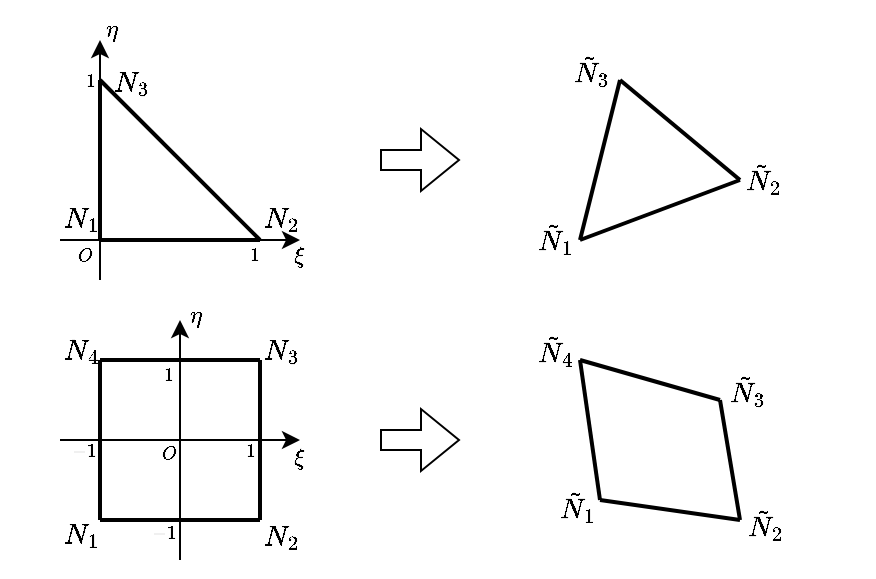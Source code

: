 <mxfile version="26.1.1" pages="9">
  <diagram name="第 1 页" id="oAh8SK3zv3CVRevmEdwV">
    <mxGraphModel dx="380" dy="1402" grid="1" gridSize="10" guides="1" tooltips="1" connect="1" arrows="1" fold="1" page="1" pageScale="1" pageWidth="827" pageHeight="1169" math="1" shadow="0">
      <root>
        <mxCell id="0" />
        <mxCell id="1" parent="0" />
        <mxCell id="f46LhhW0571pj7Eg3UtB-34" value="&lt;font style=&quot;font-size: 8px;&quot;&gt;$$1$$&lt;/font&gt;" style="text;html=1;align=center;verticalAlign=middle;resizable=0;points=[];autosize=1;strokeColor=none;fillColor=none;" parent="1" vertex="1">
          <mxGeometry x="212" y="113" width="50" height="30" as="geometry" />
        </mxCell>
        <mxCell id="f46LhhW0571pj7Eg3UtB-18" value="$$N_{2}$$" style="text;html=1;align=center;verticalAlign=middle;resizable=0;points=[];autosize=1;strokeColor=none;fillColor=none;" parent="1" vertex="1">
          <mxGeometry x="210" y="94" width="80" height="30" as="geometry" />
        </mxCell>
        <mxCell id="f46LhhW0571pj7Eg3UtB-17" value="$$N_{1}$$" style="text;html=1;align=center;verticalAlign=middle;resizable=0;points=[];autosize=1;strokeColor=none;fillColor=none;" parent="1" vertex="1">
          <mxGeometry x="110" y="94" width="80" height="30" as="geometry" />
        </mxCell>
        <mxCell id="f46LhhW0571pj7Eg3UtB-1" value="" style="endArrow=none;html=1;rounded=0;strokeWidth=2;" parent="1" edge="1">
          <mxGeometry width="50" height="50" relative="1" as="geometry">
            <mxPoint x="160" y="120" as="sourcePoint" />
            <mxPoint x="160" y="40" as="targetPoint" />
          </mxGeometry>
        </mxCell>
        <mxCell id="f46LhhW0571pj7Eg3UtB-2" value="" style="endArrow=none;html=1;rounded=0;strokeWidth=2;" parent="1" edge="1">
          <mxGeometry width="50" height="50" relative="1" as="geometry">
            <mxPoint x="160" y="120" as="sourcePoint" />
            <mxPoint x="240" y="120" as="targetPoint" />
          </mxGeometry>
        </mxCell>
        <mxCell id="f46LhhW0571pj7Eg3UtB-3" value="" style="endArrow=none;html=1;rounded=0;strokeWidth=2;" parent="1" edge="1">
          <mxGeometry width="50" height="50" relative="1" as="geometry">
            <mxPoint x="240" y="120" as="sourcePoint" />
            <mxPoint x="160" y="40" as="targetPoint" />
          </mxGeometry>
        </mxCell>
        <mxCell id="f46LhhW0571pj7Eg3UtB-4" value="" style="endArrow=none;html=1;rounded=0;strokeWidth=2;" parent="1" edge="1">
          <mxGeometry width="50" height="50" relative="1" as="geometry">
            <mxPoint x="480" y="90" as="sourcePoint" />
            <mxPoint x="420" y="40" as="targetPoint" />
          </mxGeometry>
        </mxCell>
        <mxCell id="f46LhhW0571pj7Eg3UtB-5" value="" style="endArrow=none;html=1;rounded=0;strokeWidth=2;" parent="1" edge="1">
          <mxGeometry width="50" height="50" relative="1" as="geometry">
            <mxPoint x="400" y="120" as="sourcePoint" />
            <mxPoint x="420" y="40" as="targetPoint" />
          </mxGeometry>
        </mxCell>
        <mxCell id="f46LhhW0571pj7Eg3UtB-6" value="" style="endArrow=none;html=1;rounded=0;strokeWidth=2;" parent="1" edge="1">
          <mxGeometry width="50" height="50" relative="1" as="geometry">
            <mxPoint x="400" y="120" as="sourcePoint" />
            <mxPoint x="480" y="90" as="targetPoint" />
          </mxGeometry>
        </mxCell>
        <mxCell id="f46LhhW0571pj7Eg3UtB-7" value="" style="endArrow=none;html=1;rounded=0;strokeWidth=2;" parent="1" edge="1">
          <mxGeometry width="50" height="50" relative="1" as="geometry">
            <mxPoint x="160" y="260" as="sourcePoint" />
            <mxPoint x="160" y="180" as="targetPoint" />
          </mxGeometry>
        </mxCell>
        <mxCell id="f46LhhW0571pj7Eg3UtB-8" value="" style="endArrow=none;html=1;rounded=0;strokeWidth=2;" parent="1" edge="1">
          <mxGeometry width="50" height="50" relative="1" as="geometry">
            <mxPoint x="240" y="180" as="sourcePoint" />
            <mxPoint x="160" y="180" as="targetPoint" />
          </mxGeometry>
        </mxCell>
        <mxCell id="f46LhhW0571pj7Eg3UtB-9" value="" style="endArrow=none;html=1;rounded=0;strokeWidth=2;" parent="1" edge="1">
          <mxGeometry width="50" height="50" relative="1" as="geometry">
            <mxPoint x="240" y="260" as="sourcePoint" />
            <mxPoint x="160" y="260" as="targetPoint" />
          </mxGeometry>
        </mxCell>
        <mxCell id="f46LhhW0571pj7Eg3UtB-10" value="" style="endArrow=none;html=1;rounded=0;strokeWidth=2;" parent="1" edge="1">
          <mxGeometry width="50" height="50" relative="1" as="geometry">
            <mxPoint x="240" y="260" as="sourcePoint" />
            <mxPoint x="240" y="180" as="targetPoint" />
          </mxGeometry>
        </mxCell>
        <mxCell id="f46LhhW0571pj7Eg3UtB-11" value="" style="endArrow=none;html=1;rounded=0;strokeWidth=2;" parent="1" edge="1">
          <mxGeometry width="50" height="50" relative="1" as="geometry">
            <mxPoint x="410" y="250" as="sourcePoint" />
            <mxPoint x="400" y="180" as="targetPoint" />
          </mxGeometry>
        </mxCell>
        <mxCell id="f46LhhW0571pj7Eg3UtB-12" value="" style="endArrow=none;html=1;rounded=0;strokeWidth=2;" parent="1" edge="1">
          <mxGeometry width="50" height="50" relative="1" as="geometry">
            <mxPoint x="470" y="200" as="sourcePoint" />
            <mxPoint x="400" y="180" as="targetPoint" />
          </mxGeometry>
        </mxCell>
        <mxCell id="f46LhhW0571pj7Eg3UtB-13" value="" style="endArrow=none;html=1;rounded=0;strokeWidth=2;" parent="1" edge="1">
          <mxGeometry width="50" height="50" relative="1" as="geometry">
            <mxPoint x="480" y="260" as="sourcePoint" />
            <mxPoint x="410" y="250" as="targetPoint" />
          </mxGeometry>
        </mxCell>
        <mxCell id="f46LhhW0571pj7Eg3UtB-14" value="" style="endArrow=none;html=1;rounded=0;strokeWidth=2;" parent="1" edge="1">
          <mxGeometry width="50" height="50" relative="1" as="geometry">
            <mxPoint x="480" y="260" as="sourcePoint" />
            <mxPoint x="470" y="200" as="targetPoint" />
          </mxGeometry>
        </mxCell>
        <mxCell id="f46LhhW0571pj7Eg3UtB-15" value="" style="shape=flexArrow;endArrow=classic;html=1;rounded=0;" parent="1" edge="1">
          <mxGeometry width="50" height="50" relative="1" as="geometry">
            <mxPoint x="300" y="80" as="sourcePoint" />
            <mxPoint x="340" y="80" as="targetPoint" />
          </mxGeometry>
        </mxCell>
        <mxCell id="f46LhhW0571pj7Eg3UtB-16" value="" style="shape=flexArrow;endArrow=classic;html=1;rounded=0;" parent="1" edge="1">
          <mxGeometry width="50" height="50" relative="1" as="geometry">
            <mxPoint x="300" y="220" as="sourcePoint" />
            <mxPoint x="340" y="220" as="targetPoint" />
          </mxGeometry>
        </mxCell>
        <mxCell id="f46LhhW0571pj7Eg3UtB-19" value="$$N_{3}$$" style="text;html=1;align=center;verticalAlign=middle;resizable=0;points=[];autosize=1;strokeColor=none;fillColor=none;" parent="1" vertex="1">
          <mxGeometry x="135" y="26" width="80" height="30" as="geometry" />
        </mxCell>
        <mxCell id="f46LhhW0571pj7Eg3UtB-20" value="$$\tilde{N}_{1}$$" style="text;html=1;align=center;verticalAlign=middle;resizable=0;points=[];autosize=1;strokeColor=none;fillColor=none;" parent="1" vertex="1">
          <mxGeometry x="332" y="104" width="110" height="30" as="geometry" />
        </mxCell>
        <mxCell id="f46LhhW0571pj7Eg3UtB-21" value="$$\tilde{N}_{2}$$" style="text;html=1;align=center;verticalAlign=middle;resizable=0;points=[];autosize=1;strokeColor=none;fillColor=none;" parent="1" vertex="1">
          <mxGeometry x="436" y="74" width="110" height="30" as="geometry" />
        </mxCell>
        <mxCell id="f46LhhW0571pj7Eg3UtB-22" value="$$\tilde{N}_{3}$$" style="text;html=1;align=center;verticalAlign=middle;resizable=0;points=[];autosize=1;strokeColor=none;fillColor=none;" parent="1" vertex="1">
          <mxGeometry x="350" y="20" width="110" height="30" as="geometry" />
        </mxCell>
        <mxCell id="f46LhhW0571pj7Eg3UtB-23" value="$$N_{1}$$" style="text;html=1;align=center;verticalAlign=middle;resizable=0;points=[];autosize=1;strokeColor=none;fillColor=none;" parent="1" vertex="1">
          <mxGeometry x="110" y="252" width="80" height="30" as="geometry" />
        </mxCell>
        <mxCell id="f46LhhW0571pj7Eg3UtB-24" value="$$N_{2}$$" style="text;html=1;align=center;verticalAlign=middle;resizable=0;points=[];autosize=1;strokeColor=none;fillColor=none;" parent="1" vertex="1">
          <mxGeometry x="210" y="253" width="80" height="30" as="geometry" />
        </mxCell>
        <mxCell id="f46LhhW0571pj7Eg3UtB-25" value="$$N_{3}$$" style="text;html=1;align=center;verticalAlign=middle;resizable=0;points=[];autosize=1;strokeColor=none;fillColor=none;" parent="1" vertex="1">
          <mxGeometry x="210" y="160" width="80" height="30" as="geometry" />
        </mxCell>
        <mxCell id="f46LhhW0571pj7Eg3UtB-26" value="$$N_{4}$$" style="text;html=1;align=center;verticalAlign=middle;resizable=0;points=[];autosize=1;strokeColor=none;fillColor=none;" parent="1" vertex="1">
          <mxGeometry x="110" y="160" width="80" height="30" as="geometry" />
        </mxCell>
        <mxCell id="f46LhhW0571pj7Eg3UtB-27" value="$$\tilde{N}_{1}$$" style="text;html=1;align=center;verticalAlign=middle;resizable=0;points=[];autosize=1;strokeColor=none;fillColor=none;" parent="1" vertex="1">
          <mxGeometry x="343" y="238" width="110" height="30" as="geometry" />
        </mxCell>
        <mxCell id="f46LhhW0571pj7Eg3UtB-28" value="$$\tilde{N}_{2}$$" style="text;html=1;align=center;verticalAlign=middle;resizable=0;points=[];autosize=1;strokeColor=none;fillColor=none;" parent="1" vertex="1">
          <mxGeometry x="437" y="247" width="110" height="30" as="geometry" />
        </mxCell>
        <mxCell id="f46LhhW0571pj7Eg3UtB-29" value="$$\tilde{N}_{3}$$" style="text;html=1;align=center;verticalAlign=middle;resizable=0;points=[];autosize=1;strokeColor=none;fillColor=none;" parent="1" vertex="1">
          <mxGeometry x="428" y="180" width="110" height="30" as="geometry" />
        </mxCell>
        <mxCell id="f46LhhW0571pj7Eg3UtB-30" value="$$\tilde{N}_{4}$$" style="text;html=1;align=center;verticalAlign=middle;resizable=0;points=[];autosize=1;strokeColor=none;fillColor=none;" parent="1" vertex="1">
          <mxGeometry x="332" y="160" width="110" height="30" as="geometry" />
        </mxCell>
        <mxCell id="f46LhhW0571pj7Eg3UtB-31" value="" style="endArrow=classic;html=1;rounded=0;" parent="1" edge="1">
          <mxGeometry width="50" height="50" relative="1" as="geometry">
            <mxPoint x="140" y="120" as="sourcePoint" />
            <mxPoint x="260" y="120" as="targetPoint" />
          </mxGeometry>
        </mxCell>
        <mxCell id="f46LhhW0571pj7Eg3UtB-32" value="" style="endArrow=classic;html=1;rounded=0;" parent="1" edge="1">
          <mxGeometry width="50" height="50" relative="1" as="geometry">
            <mxPoint x="160" y="140" as="sourcePoint" />
            <mxPoint x="160" y="20" as="targetPoint" />
          </mxGeometry>
        </mxCell>
        <mxCell id="f46LhhW0571pj7Eg3UtB-33" value="&lt;font style=&quot;font-size: 8px;&quot;&gt;$$O$$&lt;/font&gt;" style="text;html=1;align=center;verticalAlign=middle;resizable=0;points=[];autosize=1;strokeColor=none;fillColor=none;" parent="1" vertex="1">
          <mxGeometry x="127" y="113" width="50" height="30" as="geometry" />
        </mxCell>
        <mxCell id="f46LhhW0571pj7Eg3UtB-35" value="&lt;font style=&quot;font-size: 8px;&quot;&gt;$$1$$&lt;/font&gt;" style="text;html=1;align=center;verticalAlign=middle;resizable=0;points=[];autosize=1;strokeColor=none;fillColor=none;" parent="1" vertex="1">
          <mxGeometry x="130" y="26" width="50" height="30" as="geometry" />
        </mxCell>
        <mxCell id="f46LhhW0571pj7Eg3UtB-36" value="" style="endArrow=classic;html=1;rounded=0;" parent="1" edge="1">
          <mxGeometry width="50" height="50" relative="1" as="geometry">
            <mxPoint x="140" y="220" as="sourcePoint" />
            <mxPoint x="260" y="220" as="targetPoint" />
          </mxGeometry>
        </mxCell>
        <mxCell id="f46LhhW0571pj7Eg3UtB-37" value="" style="endArrow=classic;html=1;rounded=0;" parent="1" edge="1">
          <mxGeometry width="50" height="50" relative="1" as="geometry">
            <mxPoint x="200" y="280" as="sourcePoint" />
            <mxPoint x="200" y="160" as="targetPoint" />
          </mxGeometry>
        </mxCell>
        <mxCell id="f46LhhW0571pj7Eg3UtB-38" value="&lt;font style=&quot;font-size: 8px;&quot;&gt;$$O$$&lt;/font&gt;" style="text;html=1;align=center;verticalAlign=middle;resizable=0;points=[];autosize=1;strokeColor=none;fillColor=none;" parent="1" vertex="1">
          <mxGeometry x="169" y="212" width="50" height="30" as="geometry" />
        </mxCell>
        <mxCell id="f46LhhW0571pj7Eg3UtB-39" value="&lt;font style=&quot;font-size: 8px;&quot;&gt;$$1$$&lt;/font&gt;" style="text;html=1;align=center;verticalAlign=middle;resizable=0;points=[];autosize=1;strokeColor=none;fillColor=none;" parent="1" vertex="1">
          <mxGeometry x="210" y="211" width="50" height="30" as="geometry" />
        </mxCell>
        <mxCell id="f46LhhW0571pj7Eg3UtB-40" value="&lt;font style=&quot;font-size: 8px;&quot;&gt;$$-1$$&lt;/font&gt;" style="text;html=1;align=center;verticalAlign=middle;resizable=0;points=[];autosize=1;strokeColor=none;fillColor=none;" parent="1" vertex="1">
          <mxGeometry x="167" y="252" width="50" height="30" as="geometry" />
        </mxCell>
        <mxCell id="f46LhhW0571pj7Eg3UtB-41" value="&lt;font style=&quot;font-size: 8px;&quot;&gt;$$-1$$&lt;/font&gt;" style="text;html=1;align=center;verticalAlign=middle;resizable=0;points=[];autosize=1;strokeColor=none;fillColor=none;" parent="1" vertex="1">
          <mxGeometry x="127" y="211" width="50" height="30" as="geometry" />
        </mxCell>
        <mxCell id="f46LhhW0571pj7Eg3UtB-42" value="&lt;font style=&quot;font-size: 8px;&quot;&gt;$$1$$&lt;/font&gt;" style="text;html=1;align=center;verticalAlign=middle;resizable=0;points=[];autosize=1;strokeColor=none;fillColor=none;" parent="1" vertex="1">
          <mxGeometry x="169" y="173" width="50" height="30" as="geometry" />
        </mxCell>
        <mxCell id="slv0YSNYsGsZu_BOSTyg-3" value="&lt;font style=&quot;font-size: 10px;&quot;&gt;$$\xi$$&lt;/font&gt;" style="text;html=1;align=center;verticalAlign=middle;resizable=0;points=[];autosize=1;strokeColor=none;fillColor=none;" parent="1" vertex="1">
          <mxGeometry x="229" y="214" width="60" height="30" as="geometry" />
        </mxCell>
        <mxCell id="slv0YSNYsGsZu_BOSTyg-4" value="&lt;font style=&quot;font-size: 10px;&quot;&gt;$$\xi$$&lt;/font&gt;" style="text;html=1;align=center;verticalAlign=middle;resizable=0;points=[];autosize=1;strokeColor=none;fillColor=none;" parent="1" vertex="1">
          <mxGeometry x="229" y="113" width="60" height="30" as="geometry" />
        </mxCell>
        <mxCell id="slv0YSNYsGsZu_BOSTyg-5" value="&lt;font style=&quot;font-size: 10px;&quot;&gt;$$\eta$$&lt;/font&gt;" style="text;html=1;align=center;verticalAlign=middle;resizable=0;points=[];autosize=1;strokeColor=none;fillColor=none;" parent="1" vertex="1">
          <mxGeometry x="177" y="143" width="60" height="30" as="geometry" />
        </mxCell>
        <mxCell id="slv0YSNYsGsZu_BOSTyg-6" value="&lt;font style=&quot;font-size: 10px;&quot;&gt;$$\eta$$&lt;/font&gt;" style="text;html=1;align=center;verticalAlign=middle;resizable=0;points=[];autosize=1;strokeColor=none;fillColor=none;" parent="1" vertex="1">
          <mxGeometry x="135" width="60" height="30" as="geometry" />
        </mxCell>
      </root>
    </mxGraphModel>
  </diagram>
  <diagram id="dzeECAowBCeOZWF5Bk35" name="第 2 页">
    <mxGraphModel dx="782" dy="1648" grid="1" gridSize="10" guides="1" tooltips="1" connect="1" arrows="1" fold="1" page="1" pageScale="1" pageWidth="827" pageHeight="1169" math="1" shadow="0">
      <root>
        <mxCell id="0" />
        <mxCell id="1" parent="0" />
        <mxCell id="9GjbV4WGcDYSdjLkIqVO-1" value="&lt;font&gt;$$1$$&lt;/font&gt;" style="text;html=1;align=center;verticalAlign=middle;resizable=0;points=[];autosize=1;strokeColor=none;fillColor=none;" vertex="1" parent="1">
          <mxGeometry x="330" y="237" width="60" height="30" as="geometry" />
        </mxCell>
        <mxCell id="9GjbV4WGcDYSdjLkIqVO-12" value="&lt;font&gt;$$\xi$$&lt;/font&gt;" style="text;html=1;align=center;verticalAlign=middle;resizable=0;points=[];autosize=1;strokeColor=none;fillColor=none;" vertex="1" parent="1">
          <mxGeometry x="405" y="237" width="60" height="30" as="geometry" />
        </mxCell>
        <mxCell id="9GjbV4WGcDYSdjLkIqVO-2" value="$$N_{2}$$" style="text;html=1;align=center;verticalAlign=middle;resizable=0;points=[];autosize=1;strokeColor=none;fillColor=none;" vertex="1" parent="1">
          <mxGeometry x="328" y="214" width="80" height="30" as="geometry" />
        </mxCell>
        <mxCell id="9GjbV4WGcDYSdjLkIqVO-7" value="$$N_{3}$$" style="text;html=1;align=center;verticalAlign=middle;resizable=0;points=[];autosize=1;strokeColor=none;fillColor=none;" vertex="1" parent="1">
          <mxGeometry x="134" y="20" width="80" height="30" as="geometry" />
        </mxCell>
        <mxCell id="9GjbV4WGcDYSdjLkIqVO-11" value="&lt;font&gt;$$1$$&lt;/font&gt;" style="text;html=1;align=center;verticalAlign=middle;resizable=0;points=[];autosize=1;strokeColor=none;fillColor=none;" vertex="1" parent="1">
          <mxGeometry x="118" y="25" width="60" height="30" as="geometry" />
        </mxCell>
        <mxCell id="9GjbV4WGcDYSdjLkIqVO-3" value="$$N_{1}$$" style="text;html=1;align=center;verticalAlign=middle;resizable=0;points=[];autosize=1;strokeColor=none;fillColor=none;" vertex="1" parent="1">
          <mxGeometry x="108" y="214" width="80" height="30" as="geometry" />
        </mxCell>
        <mxCell id="9GjbV4WGcDYSdjLkIqVO-10" value="&lt;font&gt;$$O$$&lt;/font&gt;" style="text;html=1;align=center;verticalAlign=middle;resizable=0;points=[];autosize=1;strokeColor=none;fillColor=none;" vertex="1" parent="1">
          <mxGeometry x="118" y="237" width="60" height="30" as="geometry" />
        </mxCell>
        <mxCell id="9GjbV4WGcDYSdjLkIqVO-4" value="" style="endArrow=none;html=1;rounded=0;strokeWidth=2;" edge="1" parent="1">
          <mxGeometry width="50" height="50" relative="1" as="geometry">
            <mxPoint x="160" y="240" as="sourcePoint" />
            <mxPoint x="160" y="40" as="targetPoint" />
          </mxGeometry>
        </mxCell>
        <mxCell id="9GjbV4WGcDYSdjLkIqVO-5" value="" style="endArrow=none;html=1;rounded=0;strokeWidth=2;" edge="1" parent="1">
          <mxGeometry width="50" height="50" relative="1" as="geometry">
            <mxPoint x="160" y="240" as="sourcePoint" />
            <mxPoint x="360" y="240" as="targetPoint" />
          </mxGeometry>
        </mxCell>
        <mxCell id="9GjbV4WGcDYSdjLkIqVO-6" value="" style="endArrow=none;html=1;rounded=0;strokeWidth=2;" edge="1" parent="1">
          <mxGeometry width="50" height="50" relative="1" as="geometry">
            <mxPoint x="360" y="240" as="sourcePoint" />
            <mxPoint x="160" y="40" as="targetPoint" />
          </mxGeometry>
        </mxCell>
        <mxCell id="9GjbV4WGcDYSdjLkIqVO-8" value="" style="endArrow=classic;html=1;rounded=0;" edge="1" parent="1">
          <mxGeometry width="50" height="50" relative="1" as="geometry">
            <mxPoint x="120" y="240" as="sourcePoint" />
            <mxPoint x="440" y="240" as="targetPoint" />
          </mxGeometry>
        </mxCell>
        <mxCell id="9GjbV4WGcDYSdjLkIqVO-9" value="" style="endArrow=classic;html=1;rounded=0;" edge="1" parent="1">
          <mxGeometry width="50" height="50" relative="1" as="geometry">
            <mxPoint x="160" y="280" as="sourcePoint" />
            <mxPoint x="160" y="-40" as="targetPoint" />
          </mxGeometry>
        </mxCell>
        <mxCell id="9GjbV4WGcDYSdjLkIqVO-13" value="&lt;font&gt;$$\eta$$&lt;/font&gt;" style="text;html=1;align=center;verticalAlign=middle;resizable=0;points=[];autosize=1;strokeColor=none;fillColor=none;" vertex="1" parent="1">
          <mxGeometry x="113" y="-50" width="70" height="30" as="geometry" />
        </mxCell>
        <mxCell id="0u_edHY2UAYXanNn2lc8-1" value="" style="shape=waypoint;sketch=0;fillStyle=solid;size=6;pointerEvents=1;points=[];fillColor=none;resizable=0;rotatable=0;perimeter=centerPerimeter;snapToPoint=1;" vertex="1" parent="1">
          <mxGeometry x="150" y="30" width="20" height="20" as="geometry" />
        </mxCell>
        <mxCell id="0u_edHY2UAYXanNn2lc8-4" value="" style="shape=waypoint;sketch=0;fillStyle=solid;size=6;pointerEvents=1;points=[];fillColor=none;resizable=0;rotatable=0;perimeter=centerPerimeter;snapToPoint=1;" vertex="1" parent="1">
          <mxGeometry x="150" y="230" width="20" height="20" as="geometry" />
        </mxCell>
        <mxCell id="0u_edHY2UAYXanNn2lc8-6" value="" style="shape=waypoint;sketch=0;fillStyle=solid;size=6;pointerEvents=1;points=[];fillColor=none;resizable=0;rotatable=0;perimeter=centerPerimeter;snapToPoint=1;" vertex="1" parent="1">
          <mxGeometry x="350" y="230" width="20" height="20" as="geometry" />
        </mxCell>
        <mxCell id="I65E11rvLY5WotyUuRkl-1" value="&lt;font style=&quot;font-size: 16px;&quot;&gt;$$N_{1}=1-\xi-\eta$$&lt;/font&gt;" style="text;html=1;align=left;verticalAlign=middle;resizable=0;points=[];autosize=1;strokeColor=none;fillColor=none;" vertex="1" parent="1">
          <mxGeometry x="440" y="90" width="170" height="30" as="geometry" />
        </mxCell>
        <mxCell id="I65E11rvLY5WotyUuRkl-2" value="&lt;font style=&quot;font-size: 16px;&quot;&gt;$$N_{2}=\xi$$&lt;/font&gt;" style="text;html=1;align=left;verticalAlign=middle;resizable=0;points=[];autosize=1;strokeColor=none;fillColor=none;" vertex="1" parent="1">
          <mxGeometry x="440" y="120" width="120" height="30" as="geometry" />
        </mxCell>
        <mxCell id="I65E11rvLY5WotyUuRkl-3" value="&lt;font style=&quot;font-size: 16px;&quot;&gt;$$N_{3}=\eta$$&lt;/font&gt;" style="text;html=1;align=left;verticalAlign=middle;resizable=0;points=[];autosize=1;strokeColor=none;fillColor=none;" vertex="1" parent="1">
          <mxGeometry x="440" y="150" width="140" height="30" as="geometry" />
        </mxCell>
      </root>
    </mxGraphModel>
  </diagram>
  <diagram id="9KU8sb28-A7Sx6FXKlny" name="第 3 页">
    <mxGraphModel dx="943" dy="1747" grid="1" gridSize="10" guides="1" tooltips="1" connect="1" arrows="1" fold="1" page="1" pageScale="1" pageWidth="827" pageHeight="1169" math="1" shadow="0">
      <root>
        <mxCell id="0" />
        <mxCell id="1" parent="0" />
        <mxCell id="ldod6knxvt-S8UyPqXdz-1" value="&lt;font&gt;$$1$$&lt;/font&gt;" style="text;html=1;align=center;verticalAlign=middle;resizable=0;points=[];autosize=1;strokeColor=none;fillColor=none;" vertex="1" parent="1">
          <mxGeometry x="728" y="237" width="60" height="30" as="geometry" />
        </mxCell>
        <mxCell id="ldod6knxvt-S8UyPqXdz-2" value="&lt;font&gt;$$\xi$$&lt;/font&gt;" style="text;html=1;align=center;verticalAlign=middle;resizable=0;points=[];autosize=1;strokeColor=none;fillColor=none;" vertex="1" parent="1">
          <mxGeometry x="805" y="237" width="60" height="30" as="geometry" />
        </mxCell>
        <mxCell id="ldod6knxvt-S8UyPqXdz-3" value="$$N_{2}$$" style="text;html=1;align=center;verticalAlign=middle;resizable=0;points=[];autosize=1;strokeColor=none;fillColor=none;" vertex="1" parent="1">
          <mxGeometry x="728" y="214" width="80" height="30" as="geometry" />
        </mxCell>
        <mxCell id="ldod6knxvt-S8UyPqXdz-4" value="$$N_{3}$$" style="text;html=1;align=center;verticalAlign=middle;resizable=0;points=[];autosize=1;strokeColor=none;fillColor=none;" vertex="1" parent="1">
          <mxGeometry x="534" y="19" width="80" height="30" as="geometry" />
        </mxCell>
        <mxCell id="ldod6knxvt-S8UyPqXdz-5" value="&lt;font&gt;$$1$$&lt;/font&gt;" style="text;html=1;align=center;verticalAlign=middle;resizable=0;points=[];autosize=1;strokeColor=none;fillColor=none;" vertex="1" parent="1">
          <mxGeometry x="519" y="25" width="60" height="30" as="geometry" />
        </mxCell>
        <mxCell id="ldod6knxvt-S8UyPqXdz-6" value="$$N_{1}$$" style="text;html=1;align=center;verticalAlign=middle;resizable=0;points=[];autosize=1;strokeColor=none;fillColor=none;" vertex="1" parent="1">
          <mxGeometry x="508" y="214" width="80" height="30" as="geometry" />
        </mxCell>
        <mxCell id="ldod6knxvt-S8UyPqXdz-7" value="&lt;font&gt;$$O$$&lt;/font&gt;" style="text;html=1;align=center;verticalAlign=middle;resizable=0;points=[];autosize=1;strokeColor=none;fillColor=none;" vertex="1" parent="1">
          <mxGeometry x="519" y="237" width="60" height="30" as="geometry" />
        </mxCell>
        <mxCell id="ldod6knxvt-S8UyPqXdz-8" value="" style="endArrow=none;html=1;rounded=0;strokeWidth=2;" edge="1" parent="1">
          <mxGeometry width="50" height="50" relative="1" as="geometry">
            <mxPoint x="560" y="240" as="sourcePoint" />
            <mxPoint x="560" y="40" as="targetPoint" />
          </mxGeometry>
        </mxCell>
        <mxCell id="ldod6knxvt-S8UyPqXdz-9" value="" style="endArrow=none;html=1;rounded=0;strokeWidth=2;" edge="1" parent="1">
          <mxGeometry width="50" height="50" relative="1" as="geometry">
            <mxPoint x="560" y="240" as="sourcePoint" />
            <mxPoint x="760" y="240" as="targetPoint" />
          </mxGeometry>
        </mxCell>
        <mxCell id="ldod6knxvt-S8UyPqXdz-10" value="" style="endArrow=none;html=1;rounded=0;strokeWidth=2;" edge="1" parent="1">
          <mxGeometry width="50" height="50" relative="1" as="geometry">
            <mxPoint x="760" y="240" as="sourcePoint" />
            <mxPoint x="560" y="40" as="targetPoint" />
          </mxGeometry>
        </mxCell>
        <mxCell id="ldod6knxvt-S8UyPqXdz-11" value="" style="endArrow=classic;html=1;rounded=0;" edge="1" parent="1">
          <mxGeometry width="50" height="50" relative="1" as="geometry">
            <mxPoint x="520" y="240" as="sourcePoint" />
            <mxPoint x="840" y="240" as="targetPoint" />
          </mxGeometry>
        </mxCell>
        <mxCell id="ldod6knxvt-S8UyPqXdz-12" value="" style="endArrow=classic;html=1;rounded=0;" edge="1" parent="1">
          <mxGeometry width="50" height="50" relative="1" as="geometry">
            <mxPoint x="560" y="280" as="sourcePoint" />
            <mxPoint x="560" y="-40" as="targetPoint" />
          </mxGeometry>
        </mxCell>
        <mxCell id="ldod6knxvt-S8UyPqXdz-13" value="&lt;font&gt;$$\eta$$&lt;/font&gt;" style="text;html=1;align=center;verticalAlign=middle;resizable=0;points=[];autosize=1;strokeColor=none;fillColor=none;" vertex="1" parent="1">
          <mxGeometry x="513" y="-50" width="70" height="30" as="geometry" />
        </mxCell>
        <mxCell id="ldod6knxvt-S8UyPqXdz-14" value="" style="shape=waypoint;sketch=0;fillStyle=solid;size=6;pointerEvents=1;points=[];fillColor=none;resizable=0;rotatable=0;perimeter=centerPerimeter;snapToPoint=1;" vertex="1" parent="1">
          <mxGeometry x="550" y="30" width="20" height="20" as="geometry" />
        </mxCell>
        <mxCell id="ldod6knxvt-S8UyPqXdz-15" value="" style="shape=waypoint;sketch=0;fillStyle=solid;size=6;pointerEvents=1;points=[];fillColor=none;resizable=0;rotatable=0;perimeter=centerPerimeter;snapToPoint=1;" vertex="1" parent="1">
          <mxGeometry x="550" y="230" width="20" height="20" as="geometry" />
        </mxCell>
        <mxCell id="ldod6knxvt-S8UyPqXdz-16" value="" style="shape=waypoint;sketch=0;fillStyle=solid;size=6;pointerEvents=1;points=[];fillColor=none;resizable=0;rotatable=0;perimeter=centerPerimeter;snapToPoint=1;" vertex="1" parent="1">
          <mxGeometry x="750" y="230" width="20" height="20" as="geometry" />
        </mxCell>
        <mxCell id="ldod6knxvt-S8UyPqXdz-17" value="" style="shape=waypoint;sketch=0;fillStyle=solid;size=6;pointerEvents=1;points=[];fillColor=none;resizable=0;rotatable=0;perimeter=centerPerimeter;snapToPoint=1;" vertex="1" parent="1">
          <mxGeometry x="650" y="230" width="20" height="20" as="geometry" />
        </mxCell>
        <mxCell id="ldod6knxvt-S8UyPqXdz-18" value="" style="shape=waypoint;sketch=0;fillStyle=solid;size=6;pointerEvents=1;points=[];fillColor=none;resizable=0;rotatable=0;perimeter=centerPerimeter;snapToPoint=1;" vertex="1" parent="1">
          <mxGeometry x="550" y="130" width="20" height="20" as="geometry" />
        </mxCell>
        <mxCell id="ldod6knxvt-S8UyPqXdz-19" value="" style="shape=waypoint;sketch=0;fillStyle=solid;size=6;pointerEvents=1;points=[];fillColor=none;resizable=0;rotatable=0;perimeter=centerPerimeter;snapToPoint=1;" vertex="1" parent="1">
          <mxGeometry x="650" y="130" width="20" height="20" as="geometry" />
        </mxCell>
        <mxCell id="ldod6knxvt-S8UyPqXdz-20" value="$$N_{5}$$" style="text;html=1;align=center;verticalAlign=middle;resizable=0;points=[];autosize=1;strokeColor=none;fillColor=none;" vertex="1" parent="1">
          <mxGeometry x="635" y="125" width="80" height="30" as="geometry" />
        </mxCell>
        <mxCell id="ldod6knxvt-S8UyPqXdz-21" value="$$N_{6}$$" style="text;html=1;align=center;verticalAlign=middle;resizable=0;points=[];autosize=1;strokeColor=none;fillColor=none;" vertex="1" parent="1">
          <mxGeometry x="508" y="125" width="80" height="30" as="geometry" />
        </mxCell>
        <mxCell id="ldod6knxvt-S8UyPqXdz-22" value="$$N_{4}$$" style="text;html=1;align=center;verticalAlign=middle;resizable=0;points=[];autosize=1;strokeColor=none;fillColor=none;" vertex="1" parent="1">
          <mxGeometry x="620" y="237" width="80" height="30" as="geometry" />
        </mxCell>
        <mxCell id="Re7V09sa3SsQgjzcxP_y-1" value="&lt;font style=&quot;font-size: 16px;&quot;&gt;$$N_{1}=(1-\xi-\eta)(1-2\xi-2\eta)$$&lt;/font&gt;" style="text;html=1;align=left;verticalAlign=middle;resizable=0;points=[];autosize=1;strokeColor=none;fillColor=none;" vertex="1" parent="1">
          <mxGeometry x="880" y="49" width="270" height="30" as="geometry" />
        </mxCell>
        <mxCell id="Re7V09sa3SsQgjzcxP_y-2" value="&lt;font style=&quot;font-size: 16px;&quot;&gt;$$N_{2}=\xi(2\xi-1)$$&lt;/font&gt;" style="text;html=1;align=left;verticalAlign=middle;resizable=0;points=[];autosize=1;strokeColor=none;fillColor=none;" vertex="1" parent="1">
          <mxGeometry x="880" y="79" width="170" height="30" as="geometry" />
        </mxCell>
        <mxCell id="Re7V09sa3SsQgjzcxP_y-3" value="&lt;font style=&quot;font-size: 16px;&quot;&gt;$$N_{3}=\eta(2\eta-1)$$&lt;/font&gt;" style="text;html=1;align=left;verticalAlign=middle;resizable=0;points=[];autosize=1;strokeColor=none;fillColor=none;" vertex="1" parent="1">
          <mxGeometry x="880" y="109" width="200" height="30" as="geometry" />
        </mxCell>
        <mxCell id="2nDnPOnNq4007fujVJRt-2" value="&lt;font style=&quot;font-size: 16px;&quot;&gt;$$N_{4}=4\xi(1-\xi-\eta)$$&lt;/font&gt;" style="text;html=1;align=left;verticalAlign=middle;resizable=0;points=[];autosize=1;strokeColor=none;fillColor=none;" vertex="1" parent="1">
          <mxGeometry x="880" y="139" width="210" height="30" as="geometry" />
        </mxCell>
        <mxCell id="2nDnPOnNq4007fujVJRt-3" value="&lt;font style=&quot;font-size: 16px;&quot;&gt;$$N_{5}=4\xi\eta$$&lt;/font&gt;" style="text;html=1;align=left;verticalAlign=middle;resizable=0;points=[];autosize=1;strokeColor=none;fillColor=none;" vertex="1" parent="1">
          <mxGeometry x="880" y="169" width="160" height="30" as="geometry" />
        </mxCell>
        <mxCell id="2nDnPOnNq4007fujVJRt-4" value="&lt;font style=&quot;font-size: 16px;&quot;&gt;$$N_{6}=4\eta(1-\xi-\eta)$$&lt;/font&gt;" style="text;html=1;align=left;verticalAlign=middle;resizable=0;points=[];autosize=1;strokeColor=none;fillColor=none;" vertex="1" parent="1">
          <mxGeometry x="880" y="199" width="220" height="30" as="geometry" />
        </mxCell>
      </root>
    </mxGraphModel>
  </diagram>
  <diagram id="2GuDi_uxead73jI8hRZv" name="第 4 页">
    <mxGraphModel dx="782" dy="1648" grid="1" gridSize="10" guides="1" tooltips="1" connect="1" arrows="1" fold="1" page="1" pageScale="1" pageWidth="827" pageHeight="1169" math="1" shadow="0">
      <root>
        <mxCell id="0" />
        <mxCell id="1" parent="0" />
        <mxCell id="VHdwv5R--OIW6DmzRdNA-1" value="&lt;font&gt;$$1$$&lt;/font&gt;" style="text;html=1;align=center;verticalAlign=middle;resizable=0;points=[];autosize=1;strokeColor=none;fillColor=none;" vertex="1" parent="1">
          <mxGeometry x="321" y="134" width="60" height="30" as="geometry" />
        </mxCell>
        <mxCell id="VHdwv5R--OIW6DmzRdNA-2" value="&lt;font&gt;$$\xi$$&lt;/font&gt;" style="text;html=1;align=center;verticalAlign=middle;resizable=0;points=[];autosize=1;strokeColor=none;fillColor=none;" vertex="1" parent="1">
          <mxGeometry x="384" y="140" width="60" height="30" as="geometry" />
        </mxCell>
        <mxCell id="VHdwv5R--OIW6DmzRdNA-3" value="$$N_{2}$$" style="text;html=1;align=center;verticalAlign=middle;resizable=0;points=[];autosize=1;strokeColor=none;fillColor=none;" vertex="1" parent="1">
          <mxGeometry x="334" y="236" width="80" height="30" as="geometry" />
        </mxCell>
        <mxCell id="VHdwv5R--OIW6DmzRdNA-4" value="$$N_{3}$$" style="text;html=1;align=center;verticalAlign=middle;resizable=0;points=[];autosize=1;strokeColor=none;fillColor=none;" vertex="1" parent="1">
          <mxGeometry x="334" y="19" width="80" height="30" as="geometry" />
        </mxCell>
        <mxCell id="VHdwv5R--OIW6DmzRdNA-5" value="&lt;font&gt;$$1$$&lt;/font&gt;" style="text;html=1;align=center;verticalAlign=middle;resizable=0;points=[];autosize=1;strokeColor=none;fillColor=none;" vertex="1" parent="1">
          <mxGeometry x="220" y="36" width="60" height="30" as="geometry" />
        </mxCell>
        <mxCell id="VHdwv5R--OIW6DmzRdNA-6" value="$$N_{1}$$" style="text;html=1;align=center;verticalAlign=middle;resizable=0;points=[];autosize=1;strokeColor=none;fillColor=none;" vertex="1" parent="1">
          <mxGeometry x="105" y="236" width="80" height="30" as="geometry" />
        </mxCell>
        <mxCell id="VHdwv5R--OIW6DmzRdNA-7" value="&lt;font&gt;$$O$$&lt;/font&gt;" style="text;html=1;align=center;verticalAlign=middle;resizable=0;points=[];autosize=1;strokeColor=none;fillColor=none;" vertex="1" parent="1">
          <mxGeometry x="220" y="134" width="60" height="30" as="geometry" />
        </mxCell>
        <mxCell id="VHdwv5R--OIW6DmzRdNA-8" value="" style="endArrow=none;html=1;rounded=0;strokeWidth=2;" edge="1" parent="1">
          <mxGeometry width="50" height="50" relative="1" as="geometry">
            <mxPoint x="160" y="240" as="sourcePoint" />
            <mxPoint x="160" y="40" as="targetPoint" />
          </mxGeometry>
        </mxCell>
        <mxCell id="VHdwv5R--OIW6DmzRdNA-9" value="" style="endArrow=none;html=1;rounded=0;strokeWidth=2;" edge="1" parent="1">
          <mxGeometry width="50" height="50" relative="1" as="geometry">
            <mxPoint x="160" y="240" as="sourcePoint" />
            <mxPoint x="360" y="240" as="targetPoint" />
          </mxGeometry>
        </mxCell>
        <mxCell id="VHdwv5R--OIW6DmzRdNA-10" value="" style="endArrow=none;html=1;rounded=0;strokeWidth=2;" edge="1" parent="1">
          <mxGeometry width="50" height="50" relative="1" as="geometry">
            <mxPoint x="360" y="40" as="sourcePoint" />
            <mxPoint x="160" y="40" as="targetPoint" />
          </mxGeometry>
        </mxCell>
        <mxCell id="VHdwv5R--OIW6DmzRdNA-11" value="" style="endArrow=classic;html=1;rounded=0;" edge="1" parent="1">
          <mxGeometry width="50" height="50" relative="1" as="geometry">
            <mxPoint x="100" y="140" as="sourcePoint" />
            <mxPoint x="420" y="140" as="targetPoint" />
          </mxGeometry>
        </mxCell>
        <mxCell id="VHdwv5R--OIW6DmzRdNA-12" value="" style="endArrow=classic;html=1;rounded=0;" edge="1" parent="1">
          <mxGeometry width="50" height="50" relative="1" as="geometry">
            <mxPoint x="260" y="300" as="sourcePoint" />
            <mxPoint x="260" y="-20" as="targetPoint" />
          </mxGeometry>
        </mxCell>
        <mxCell id="VHdwv5R--OIW6DmzRdNA-13" value="&lt;font&gt;$$\eta$$&lt;/font&gt;" style="text;html=1;align=center;verticalAlign=middle;resizable=0;points=[];autosize=1;strokeColor=none;fillColor=none;" vertex="1" parent="1">
          <mxGeometry x="237" y="-32" width="70" height="30" as="geometry" />
        </mxCell>
        <mxCell id="VHdwv5R--OIW6DmzRdNA-14" value="" style="shape=waypoint;sketch=0;fillStyle=solid;size=6;pointerEvents=1;points=[];fillColor=none;resizable=0;rotatable=0;perimeter=centerPerimeter;snapToPoint=1;" vertex="1" parent="1">
          <mxGeometry x="150" y="30" width="20" height="20" as="geometry" />
        </mxCell>
        <mxCell id="VHdwv5R--OIW6DmzRdNA-15" value="" style="shape=waypoint;sketch=0;fillStyle=solid;size=6;pointerEvents=1;points=[];fillColor=none;resizable=0;rotatable=0;perimeter=centerPerimeter;snapToPoint=1;" vertex="1" parent="1">
          <mxGeometry x="150" y="230" width="20" height="20" as="geometry" />
        </mxCell>
        <mxCell id="VHdwv5R--OIW6DmzRdNA-16" value="" style="shape=waypoint;sketch=0;fillStyle=solid;size=6;pointerEvents=1;points=[];fillColor=none;resizable=0;rotatable=0;perimeter=centerPerimeter;snapToPoint=1;" vertex="1" parent="1">
          <mxGeometry x="350" y="230" width="20" height="20" as="geometry" />
        </mxCell>
        <mxCell id="VHdwv5R--OIW6DmzRdNA-17" value="&lt;font style=&quot;font-size: 16px;&quot;&gt;$$N_{1}=\frac{1}{4}(1-\xi)(1-\eta)$$&lt;/font&gt;" style="text;html=1;align=left;verticalAlign=middle;resizable=0;points=[];autosize=1;strokeColor=none;fillColor=none;" vertex="1" parent="1">
          <mxGeometry x="440" y="49" width="270" height="30" as="geometry" />
        </mxCell>
        <mxCell id="VHdwv5R--OIW6DmzRdNA-18" value="&lt;span style=&quot;font-size: 16px;&quot;&gt;$$N_{2}=\frac{1}{4}(1+\xi)(1-\eta)$$&lt;/span&gt;" style="text;html=1;align=left;verticalAlign=middle;resizable=0;points=[];autosize=1;strokeColor=none;fillColor=none;" vertex="1" parent="1">
          <mxGeometry x="440" y="99" width="280" height="30" as="geometry" />
        </mxCell>
        <mxCell id="VHdwv5R--OIW6DmzRdNA-19" value="&lt;span style=&quot;font-size: 16px;&quot;&gt;$$N_{3}=\frac{1}{4}(1+\xi)(1+\eta)$$&lt;/span&gt;" style="text;html=1;align=left;verticalAlign=middle;resizable=0;points=[];autosize=1;strokeColor=none;fillColor=none;" vertex="1" parent="1">
          <mxGeometry x="440" y="149" width="280" height="30" as="geometry" />
        </mxCell>
        <mxCell id="VHdwv5R--OIW6DmzRdNA-21" value="" style="endArrow=none;html=1;rounded=0;strokeWidth=2;" edge="1" parent="1" target="VHdwv5R--OIW6DmzRdNA-16">
          <mxGeometry width="50" height="50" relative="1" as="geometry">
            <mxPoint x="360" y="40" as="sourcePoint" />
            <mxPoint x="360" y="170" as="targetPoint" />
          </mxGeometry>
        </mxCell>
        <mxCell id="VHdwv5R--OIW6DmzRdNA-22" value="&lt;font&gt;$$-1$$&lt;/font&gt;" style="text;html=1;align=center;verticalAlign=middle;resizable=0;points=[];autosize=1;strokeColor=none;fillColor=none;" vertex="1" parent="1">
          <mxGeometry x="118" y="134" width="60" height="30" as="geometry" />
        </mxCell>
        <mxCell id="VHdwv5R--OIW6DmzRdNA-23" value="&lt;font&gt;$$-1$$&lt;/font&gt;" style="text;html=1;align=center;verticalAlign=middle;resizable=0;points=[];autosize=1;strokeColor=none;fillColor=none;" vertex="1" parent="1">
          <mxGeometry x="219" y="236" width="60" height="30" as="geometry" />
        </mxCell>
        <mxCell id="EFyKcYFTzOtiVhJQ4Q9--1" value="$$N_{4}$$" style="text;html=1;align=center;verticalAlign=middle;resizable=0;points=[];autosize=1;strokeColor=none;fillColor=none;" vertex="1" parent="1">
          <mxGeometry x="105" y="19" width="80" height="30" as="geometry" />
        </mxCell>
        <mxCell id="EFyKcYFTzOtiVhJQ4Q9--2" value="&lt;span style=&quot;font-size: 16px;&quot;&gt;$$N_{4}=\frac{1}{4}(1-\xi)(1+\eta)$$&lt;/span&gt;" style="text;html=1;align=left;verticalAlign=middle;resizable=0;points=[];autosize=1;strokeColor=none;fillColor=none;" vertex="1" parent="1">
          <mxGeometry x="440" y="199" width="280" height="30" as="geometry" />
        </mxCell>
        <mxCell id="EFyKcYFTzOtiVhJQ4Q9--3" value="" style="shape=waypoint;sketch=0;fillStyle=solid;size=6;pointerEvents=1;points=[];fillColor=none;resizable=0;rotatable=0;perimeter=centerPerimeter;snapToPoint=1;" vertex="1" parent="1">
          <mxGeometry x="350" y="30" width="20" height="20" as="geometry" />
        </mxCell>
      </root>
    </mxGraphModel>
  </diagram>
  <diagram id="duC50h5yLFpxxCCFjA9R" name="第 5 页">
    <mxGraphModel dx="943" dy="1747" grid="1" gridSize="10" guides="1" tooltips="1" connect="1" arrows="1" fold="1" page="1" pageScale="1" pageWidth="827" pageHeight="1169" math="1" shadow="0">
      <root>
        <mxCell id="0" />
        <mxCell id="1" parent="0" />
        <mxCell id="R2b3X3vIAvnBiaeD451z-1" value="&lt;font&gt;$$1$$&lt;/font&gt;" style="text;html=1;align=center;verticalAlign=middle;resizable=0;points=[];autosize=1;strokeColor=none;fillColor=none;" vertex="1" parent="1">
          <mxGeometry x="321" y="134" width="60" height="30" as="geometry" />
        </mxCell>
        <mxCell id="R2b3X3vIAvnBiaeD451z-2" value="&lt;font&gt;$$\xi$$&lt;/font&gt;" style="text;html=1;align=center;verticalAlign=middle;resizable=0;points=[];autosize=1;strokeColor=none;fillColor=none;" vertex="1" parent="1">
          <mxGeometry x="384" y="140" width="60" height="30" as="geometry" />
        </mxCell>
        <mxCell id="R2b3X3vIAvnBiaeD451z-3" value="$$N_{2}$$" style="text;html=1;align=center;verticalAlign=middle;resizable=0;points=[];autosize=1;strokeColor=none;fillColor=none;" vertex="1" parent="1">
          <mxGeometry x="334" y="236" width="80" height="30" as="geometry" />
        </mxCell>
        <mxCell id="R2b3X3vIAvnBiaeD451z-4" value="$$N_{3}$$" style="text;html=1;align=center;verticalAlign=middle;resizable=0;points=[];autosize=1;strokeColor=none;fillColor=none;" vertex="1" parent="1">
          <mxGeometry x="334" y="17" width="80" height="30" as="geometry" />
        </mxCell>
        <mxCell id="R2b3X3vIAvnBiaeD451z-5" value="&lt;font&gt;$$1$$&lt;/font&gt;" style="text;html=1;align=center;verticalAlign=middle;resizable=0;points=[];autosize=1;strokeColor=none;fillColor=none;" vertex="1" parent="1">
          <mxGeometry x="220" y="36" width="60" height="30" as="geometry" />
        </mxCell>
        <mxCell id="R2b3X3vIAvnBiaeD451z-6" value="$$N_{1}$$" style="text;html=1;align=center;verticalAlign=middle;resizable=0;points=[];autosize=1;strokeColor=none;fillColor=none;" vertex="1" parent="1">
          <mxGeometry x="105" y="236" width="80" height="30" as="geometry" />
        </mxCell>
        <mxCell id="R2b3X3vIAvnBiaeD451z-7" value="&lt;font&gt;$$O$$&lt;/font&gt;" style="text;html=1;align=center;verticalAlign=middle;resizable=0;points=[];autosize=1;strokeColor=none;fillColor=none;" vertex="1" parent="1">
          <mxGeometry x="220" y="134" width="60" height="30" as="geometry" />
        </mxCell>
        <mxCell id="R2b3X3vIAvnBiaeD451z-8" value="" style="endArrow=none;html=1;rounded=0;strokeWidth=2;" edge="1" parent="1">
          <mxGeometry width="50" height="50" relative="1" as="geometry">
            <mxPoint x="160" y="240" as="sourcePoint" />
            <mxPoint x="160" y="40" as="targetPoint" />
          </mxGeometry>
        </mxCell>
        <mxCell id="R2b3X3vIAvnBiaeD451z-9" value="" style="endArrow=none;html=1;rounded=0;strokeWidth=2;" edge="1" parent="1">
          <mxGeometry width="50" height="50" relative="1" as="geometry">
            <mxPoint x="160" y="240" as="sourcePoint" />
            <mxPoint x="360" y="240" as="targetPoint" />
          </mxGeometry>
        </mxCell>
        <mxCell id="R2b3X3vIAvnBiaeD451z-10" value="" style="endArrow=none;html=1;rounded=0;strokeWidth=2;" edge="1" parent="1">
          <mxGeometry width="50" height="50" relative="1" as="geometry">
            <mxPoint x="360" y="40" as="sourcePoint" />
            <mxPoint x="160" y="40" as="targetPoint" />
          </mxGeometry>
        </mxCell>
        <mxCell id="R2b3X3vIAvnBiaeD451z-11" value="" style="endArrow=classic;html=1;rounded=0;" edge="1" parent="1">
          <mxGeometry width="50" height="50" relative="1" as="geometry">
            <mxPoint x="100" y="140" as="sourcePoint" />
            <mxPoint x="420" y="140" as="targetPoint" />
          </mxGeometry>
        </mxCell>
        <mxCell id="R2b3X3vIAvnBiaeD451z-12" value="" style="endArrow=classic;html=1;rounded=0;" edge="1" parent="1">
          <mxGeometry width="50" height="50" relative="1" as="geometry">
            <mxPoint x="260" y="300" as="sourcePoint" />
            <mxPoint x="260" y="-20" as="targetPoint" />
          </mxGeometry>
        </mxCell>
        <mxCell id="R2b3X3vIAvnBiaeD451z-13" value="&lt;font&gt;$$\eta$$&lt;/font&gt;" style="text;html=1;align=center;verticalAlign=middle;resizable=0;points=[];autosize=1;strokeColor=none;fillColor=none;" vertex="1" parent="1">
          <mxGeometry x="237" y="-32" width="70" height="30" as="geometry" />
        </mxCell>
        <mxCell id="R2b3X3vIAvnBiaeD451z-14" value="" style="shape=waypoint;sketch=0;fillStyle=solid;size=6;pointerEvents=1;points=[];fillColor=none;resizable=0;rotatable=0;perimeter=centerPerimeter;snapToPoint=1;" vertex="1" parent="1">
          <mxGeometry x="150" y="30" width="20" height="20" as="geometry" />
        </mxCell>
        <mxCell id="R2b3X3vIAvnBiaeD451z-15" value="" style="shape=waypoint;sketch=0;fillStyle=solid;size=6;pointerEvents=1;points=[];fillColor=none;resizable=0;rotatable=0;perimeter=centerPerimeter;snapToPoint=1;" vertex="1" parent="1">
          <mxGeometry x="150" y="230" width="20" height="20" as="geometry" />
        </mxCell>
        <mxCell id="R2b3X3vIAvnBiaeD451z-16" value="" style="shape=waypoint;sketch=0;fillStyle=solid;size=6;pointerEvents=1;points=[];fillColor=none;resizable=0;rotatable=0;perimeter=centerPerimeter;snapToPoint=1;" vertex="1" parent="1">
          <mxGeometry x="350" y="230" width="20" height="20" as="geometry" />
        </mxCell>
        <mxCell id="R2b3X3vIAvnBiaeD451z-17" value="&lt;font style=&quot;font-size: 16px;&quot;&gt;$$N_{1}=\frac{1}{4}(1-\xi)(1-\eta)(\xi+\eta-1)$$&lt;/font&gt;" style="text;html=1;align=left;verticalAlign=middle;resizable=0;points=[];autosize=1;strokeColor=none;fillColor=none;" vertex="1" parent="1">
          <mxGeometry x="440" y="50" width="350" height="30" as="geometry" />
        </mxCell>
        <mxCell id="R2b3X3vIAvnBiaeD451z-18" value="&lt;span style=&quot;font-size: 16px;&quot;&gt;$$N_{2}=\frac{1}{4}(1+\xi)(1-\eta)(\xi-\eta-1)$$&lt;/span&gt;" style="text;html=1;align=left;verticalAlign=middle;resizable=0;points=[];autosize=1;strokeColor=none;fillColor=none;" vertex="1" parent="1">
          <mxGeometry x="440" y="100" width="350" height="30" as="geometry" />
        </mxCell>
        <mxCell id="R2b3X3vIAvnBiaeD451z-19" value="&lt;span style=&quot;font-size: 16px;&quot;&gt;$$N_{3}=\frac{1}{4}(1+\xi)(1+\eta)(\xi+\eta-1)$$&lt;/span&gt;" style="text;html=1;align=left;verticalAlign=middle;resizable=0;points=[];autosize=1;strokeColor=none;fillColor=none;" vertex="1" parent="1">
          <mxGeometry x="440" y="150" width="360" height="30" as="geometry" />
        </mxCell>
        <mxCell id="R2b3X3vIAvnBiaeD451z-20" value="" style="endArrow=none;html=1;rounded=0;strokeWidth=2;" edge="1" parent="1" target="R2b3X3vIAvnBiaeD451z-16">
          <mxGeometry width="50" height="50" relative="1" as="geometry">
            <mxPoint x="360" y="40" as="sourcePoint" />
            <mxPoint x="360" y="170" as="targetPoint" />
          </mxGeometry>
        </mxCell>
        <mxCell id="R2b3X3vIAvnBiaeD451z-21" value="&lt;font&gt;$$-1$$&lt;/font&gt;" style="text;html=1;align=center;verticalAlign=middle;resizable=0;points=[];autosize=1;strokeColor=none;fillColor=none;" vertex="1" parent="1">
          <mxGeometry x="140" y="134" width="60" height="30" as="geometry" />
        </mxCell>
        <mxCell id="R2b3X3vIAvnBiaeD451z-22" value="&lt;font&gt;$$-1$$&lt;/font&gt;" style="text;html=1;align=center;verticalAlign=middle;resizable=0;points=[];autosize=1;strokeColor=none;fillColor=none;" vertex="1" parent="1">
          <mxGeometry x="219" y="215" width="60" height="30" as="geometry" />
        </mxCell>
        <mxCell id="R2b3X3vIAvnBiaeD451z-23" value="$$N_{4}$$" style="text;html=1;align=center;verticalAlign=middle;resizable=0;points=[];autosize=1;strokeColor=none;fillColor=none;" vertex="1" parent="1">
          <mxGeometry x="105" y="17" width="80" height="30" as="geometry" />
        </mxCell>
        <mxCell id="R2b3X3vIAvnBiaeD451z-24" value="&lt;span style=&quot;font-size: 16px;&quot;&gt;$$N_{4}=\frac{1}{4}(1-\xi)(1+\eta)(-\xi+\eta-1)$$&lt;/span&gt;" style="text;html=1;align=left;verticalAlign=middle;resizable=0;points=[];autosize=1;strokeColor=none;fillColor=none;" vertex="1" parent="1">
          <mxGeometry x="440" y="200" width="360" height="30" as="geometry" />
        </mxCell>
        <mxCell id="R2b3X3vIAvnBiaeD451z-25" value="" style="shape=waypoint;sketch=0;fillStyle=solid;size=6;pointerEvents=1;points=[];fillColor=none;resizable=0;rotatable=0;perimeter=centerPerimeter;snapToPoint=1;" vertex="1" parent="1">
          <mxGeometry x="350" y="30" width="20" height="20" as="geometry" />
        </mxCell>
        <mxCell id="R2b3X3vIAvnBiaeD451z-26" value="" style="shape=waypoint;sketch=0;fillStyle=solid;size=6;pointerEvents=1;points=[];fillColor=none;resizable=0;rotatable=0;perimeter=centerPerimeter;snapToPoint=1;" vertex="1" parent="1">
          <mxGeometry x="250" y="30" width="20" height="20" as="geometry" />
        </mxCell>
        <mxCell id="R2b3X3vIAvnBiaeD451z-28" value="" style="shape=waypoint;sketch=0;fillStyle=solid;size=6;pointerEvents=1;points=[];fillColor=none;resizable=0;rotatable=0;perimeter=centerPerimeter;snapToPoint=1;" vertex="1" parent="1">
          <mxGeometry x="150" y="130" width="20" height="20" as="geometry" />
        </mxCell>
        <mxCell id="R2b3X3vIAvnBiaeD451z-29" value="" style="shape=waypoint;sketch=0;fillStyle=solid;size=6;pointerEvents=1;points=[];fillColor=none;resizable=0;rotatable=0;perimeter=centerPerimeter;snapToPoint=1;" vertex="1" parent="1">
          <mxGeometry x="350" y="130" width="20" height="20" as="geometry" />
        </mxCell>
        <mxCell id="R2b3X3vIAvnBiaeD451z-31" value="" style="shape=waypoint;sketch=0;fillStyle=solid;size=6;pointerEvents=1;points=[];fillColor=none;resizable=0;rotatable=0;perimeter=centerPerimeter;snapToPoint=1;" vertex="1" parent="1">
          <mxGeometry x="250" y="230" width="20" height="20" as="geometry" />
        </mxCell>
        <mxCell id="R2b3X3vIAvnBiaeD451z-32" value="$$N_{5}$$" style="text;html=1;align=center;verticalAlign=middle;resizable=0;points=[];autosize=1;strokeColor=none;fillColor=none;" vertex="1" parent="1">
          <mxGeometry x="232" y="236" width="80" height="30" as="geometry" />
        </mxCell>
        <mxCell id="b4HTo9JpjSJoD28HwfKC-1" value="$$N_{6}$$" style="text;html=1;align=center;verticalAlign=middle;resizable=0;points=[];autosize=1;strokeColor=none;fillColor=none;" vertex="1" parent="1">
          <mxGeometry x="334" y="116" width="80" height="30" as="geometry" />
        </mxCell>
        <mxCell id="b4HTo9JpjSJoD28HwfKC-2" value="$$N_{7}$$" style="text;html=1;align=center;verticalAlign=middle;resizable=0;points=[];autosize=1;strokeColor=none;fillColor=none;" vertex="1" parent="1">
          <mxGeometry x="232" y="17" width="80" height="30" as="geometry" />
        </mxCell>
        <mxCell id="b4HTo9JpjSJoD28HwfKC-3" value="$$N_{8}$$" style="text;html=1;align=center;verticalAlign=middle;resizable=0;points=[];autosize=1;strokeColor=none;fillColor=none;" vertex="1" parent="1">
          <mxGeometry x="105" y="116" width="80" height="30" as="geometry" />
        </mxCell>
        <mxCell id="b4HTo9JpjSJoD28HwfKC-5" value="&lt;font style=&quot;font-size: 16px;&quot;&gt;$$N_{5}=\frac{1}{2}(1-\xi^2)(1-\eta)$$&lt;/font&gt;" style="text;html=1;align=left;verticalAlign=middle;resizable=0;points=[];autosize=1;strokeColor=none;fillColor=none;" vertex="1" parent="1">
          <mxGeometry x="770" y="50" width="290" height="30" as="geometry" />
        </mxCell>
        <mxCell id="b4HTo9JpjSJoD28HwfKC-6" value="&lt;font style=&quot;font-size: 16px;&quot;&gt;$$N_{6}=\frac{1}{2}(1+\xi)(1-\eta^2)$$&lt;/font&gt;" style="text;html=1;align=left;verticalAlign=middle;resizable=0;points=[];autosize=1;strokeColor=none;fillColor=none;" vertex="1" parent="1">
          <mxGeometry x="770" y="100" width="290" height="30" as="geometry" />
        </mxCell>
        <mxCell id="b4HTo9JpjSJoD28HwfKC-7" value="&lt;font style=&quot;font-size: 16px;&quot;&gt;$$N_{7}=\frac{1}{2}(1-\xi^2)(1+\eta)$$&lt;/font&gt;" style="text;html=1;align=left;verticalAlign=middle;resizable=0;points=[];autosize=1;strokeColor=none;fillColor=none;" vertex="1" parent="1">
          <mxGeometry x="770" y="150" width="290" height="30" as="geometry" />
        </mxCell>
        <mxCell id="b4HTo9JpjSJoD28HwfKC-8" value="&lt;font style=&quot;font-size: 16px;&quot;&gt;$$N_{8}=\frac{1}{2}(1-\xi)(1-\eta^2)$$&lt;/font&gt;" style="text;html=1;align=left;verticalAlign=middle;resizable=0;points=[];autosize=1;strokeColor=none;fillColor=none;" vertex="1" parent="1">
          <mxGeometry x="770" y="200" width="290" height="30" as="geometry" />
        </mxCell>
      </root>
    </mxGraphModel>
  </diagram>
  <diagram id="dTP32wCcvPGW9IYXjtoK" name="第 6 页">
    <mxGraphModel dx="221" dy="1304" grid="1" gridSize="10" guides="1" tooltips="1" connect="1" arrows="1" fold="1" page="1" pageScale="1" pageWidth="827" pageHeight="1169" math="1" shadow="0">
      <root>
        <mxCell id="0" />
        <mxCell id="1" parent="0" />
        <mxCell id="y44yLGnfHpoh5EFyT0Rv-1" value="&lt;font&gt;$$1$$&lt;/font&gt;" style="text;html=1;align=center;verticalAlign=middle;resizable=0;points=[];autosize=1;strokeColor=none;fillColor=none;" vertex="1" parent="1">
          <mxGeometry x="321" y="134" width="60" height="30" as="geometry" />
        </mxCell>
        <mxCell id="y44yLGnfHpoh5EFyT0Rv-2" value="&lt;font&gt;$$\xi$$&lt;/font&gt;" style="text;html=1;align=center;verticalAlign=middle;resizable=0;points=[];autosize=1;strokeColor=none;fillColor=none;" vertex="1" parent="1">
          <mxGeometry x="384" y="140" width="60" height="30" as="geometry" />
        </mxCell>
        <mxCell id="y44yLGnfHpoh5EFyT0Rv-3" value="$$N_{2}$$" style="text;html=1;align=center;verticalAlign=middle;resizable=0;points=[];autosize=1;strokeColor=none;fillColor=none;" vertex="1" parent="1">
          <mxGeometry x="334" y="236" width="80" height="30" as="geometry" />
        </mxCell>
        <mxCell id="y44yLGnfHpoh5EFyT0Rv-4" value="$$N_{3}$$" style="text;html=1;align=center;verticalAlign=middle;resizable=0;points=[];autosize=1;strokeColor=none;fillColor=none;" vertex="1" parent="1">
          <mxGeometry x="334" y="17" width="80" height="30" as="geometry" />
        </mxCell>
        <mxCell id="y44yLGnfHpoh5EFyT0Rv-5" value="&lt;font&gt;$$1$$&lt;/font&gt;" style="text;html=1;align=center;verticalAlign=middle;resizable=0;points=[];autosize=1;strokeColor=none;fillColor=none;" vertex="1" parent="1">
          <mxGeometry x="220" y="36" width="60" height="30" as="geometry" />
        </mxCell>
        <mxCell id="y44yLGnfHpoh5EFyT0Rv-6" value="$$N_{1}$$" style="text;html=1;align=center;verticalAlign=middle;resizable=0;points=[];autosize=1;strokeColor=none;fillColor=none;" vertex="1" parent="1">
          <mxGeometry x="105" y="236" width="80" height="30" as="geometry" />
        </mxCell>
        <mxCell id="y44yLGnfHpoh5EFyT0Rv-7" value="&lt;font&gt;$$O$$&lt;/font&gt;" style="text;html=1;align=center;verticalAlign=middle;resizable=0;points=[];autosize=1;strokeColor=none;fillColor=none;" vertex="1" parent="1">
          <mxGeometry x="220" y="134" width="60" height="30" as="geometry" />
        </mxCell>
        <mxCell id="y44yLGnfHpoh5EFyT0Rv-8" value="" style="endArrow=none;html=1;rounded=0;strokeWidth=2;" edge="1" parent="1">
          <mxGeometry width="50" height="50" relative="1" as="geometry">
            <mxPoint x="160" y="240" as="sourcePoint" />
            <mxPoint x="160" y="40" as="targetPoint" />
          </mxGeometry>
        </mxCell>
        <mxCell id="y44yLGnfHpoh5EFyT0Rv-9" value="" style="endArrow=none;html=1;rounded=0;strokeWidth=2;" edge="1" parent="1">
          <mxGeometry width="50" height="50" relative="1" as="geometry">
            <mxPoint x="160" y="240" as="sourcePoint" />
            <mxPoint x="360" y="240" as="targetPoint" />
          </mxGeometry>
        </mxCell>
        <mxCell id="y44yLGnfHpoh5EFyT0Rv-10" value="" style="endArrow=none;html=1;rounded=0;strokeWidth=2;" edge="1" parent="1">
          <mxGeometry width="50" height="50" relative="1" as="geometry">
            <mxPoint x="360" y="40" as="sourcePoint" />
            <mxPoint x="160" y="40" as="targetPoint" />
          </mxGeometry>
        </mxCell>
        <mxCell id="y44yLGnfHpoh5EFyT0Rv-11" value="" style="endArrow=classic;html=1;rounded=0;" edge="1" parent="1">
          <mxGeometry width="50" height="50" relative="1" as="geometry">
            <mxPoint x="100" y="140" as="sourcePoint" />
            <mxPoint x="420" y="140" as="targetPoint" />
          </mxGeometry>
        </mxCell>
        <mxCell id="y44yLGnfHpoh5EFyT0Rv-12" value="" style="endArrow=classic;html=1;rounded=0;" edge="1" parent="1">
          <mxGeometry width="50" height="50" relative="1" as="geometry">
            <mxPoint x="260" y="300" as="sourcePoint" />
            <mxPoint x="260" y="-20" as="targetPoint" />
          </mxGeometry>
        </mxCell>
        <mxCell id="y44yLGnfHpoh5EFyT0Rv-13" value="&lt;font&gt;$$\eta$$&lt;/font&gt;" style="text;html=1;align=center;verticalAlign=middle;resizable=0;points=[];autosize=1;strokeColor=none;fillColor=none;" vertex="1" parent="1">
          <mxGeometry x="237" y="-32" width="70" height="30" as="geometry" />
        </mxCell>
        <mxCell id="y44yLGnfHpoh5EFyT0Rv-14" value="" style="shape=waypoint;sketch=0;fillStyle=solid;size=6;pointerEvents=1;points=[];fillColor=none;resizable=0;rotatable=0;perimeter=centerPerimeter;snapToPoint=1;" vertex="1" parent="1">
          <mxGeometry x="150" y="30" width="20" height="20" as="geometry" />
        </mxCell>
        <mxCell id="y44yLGnfHpoh5EFyT0Rv-15" value="" style="shape=waypoint;sketch=0;fillStyle=solid;size=6;pointerEvents=1;points=[];fillColor=none;resizable=0;rotatable=0;perimeter=centerPerimeter;snapToPoint=1;" vertex="1" parent="1">
          <mxGeometry x="150" y="230" width="20" height="20" as="geometry" />
        </mxCell>
        <mxCell id="y44yLGnfHpoh5EFyT0Rv-16" value="" style="shape=waypoint;sketch=0;fillStyle=solid;size=6;pointerEvents=1;points=[];fillColor=none;resizable=0;rotatable=0;perimeter=centerPerimeter;snapToPoint=1;" vertex="1" parent="1">
          <mxGeometry x="350" y="230" width="20" height="20" as="geometry" />
        </mxCell>
        <mxCell id="y44yLGnfHpoh5EFyT0Rv-17" value="&lt;font style=&quot;font-size: 16px;&quot;&gt;$$N_{1}=\frac{1}{4}\xi\eta(1-\xi)(1-\eta)$$&lt;/font&gt;" style="text;html=1;align=left;verticalAlign=middle;resizable=0;points=[];autosize=1;strokeColor=none;fillColor=none;" vertex="1" parent="1">
          <mxGeometry x="440" y="50" width="310" height="30" as="geometry" />
        </mxCell>
        <mxCell id="y44yLGnfHpoh5EFyT0Rv-18" value="&lt;span style=&quot;font-size: 16px;&quot;&gt;$$N_{2}=\frac{1}{4}\xi\eta(1+\xi)(1-\eta)$$&lt;/span&gt;" style="text;html=1;align=left;verticalAlign=middle;resizable=0;points=[];autosize=1;strokeColor=none;fillColor=none;" vertex="1" parent="1">
          <mxGeometry x="440" y="100" width="320" height="30" as="geometry" />
        </mxCell>
        <mxCell id="y44yLGnfHpoh5EFyT0Rv-19" value="&lt;span style=&quot;font-size: 16px;&quot;&gt;$$N_{3}=\frac{1}{4}\xi\eta(1+\xi)(1+\eta)$$&lt;/span&gt;" style="text;html=1;align=left;verticalAlign=middle;resizable=0;points=[];autosize=1;strokeColor=none;fillColor=none;" vertex="1" parent="1">
          <mxGeometry x="440" y="150" width="320" height="30" as="geometry" />
        </mxCell>
        <mxCell id="y44yLGnfHpoh5EFyT0Rv-20" value="" style="endArrow=none;html=1;rounded=0;strokeWidth=2;" edge="1" parent="1">
          <mxGeometry width="50" height="50" relative="1" as="geometry">
            <mxPoint x="360" y="40" as="sourcePoint" />
            <mxPoint x="360" y="240" as="targetPoint" />
          </mxGeometry>
        </mxCell>
        <mxCell id="y44yLGnfHpoh5EFyT0Rv-21" value="&lt;font&gt;$$-1$$&lt;/font&gt;" style="text;html=1;align=center;verticalAlign=middle;resizable=0;points=[];autosize=1;strokeColor=none;fillColor=none;" vertex="1" parent="1">
          <mxGeometry x="140" y="134" width="60" height="30" as="geometry" />
        </mxCell>
        <mxCell id="y44yLGnfHpoh5EFyT0Rv-22" value="&lt;font&gt;$$-1$$&lt;/font&gt;" style="text;html=1;align=center;verticalAlign=middle;resizable=0;points=[];autosize=1;strokeColor=none;fillColor=none;" vertex="1" parent="1">
          <mxGeometry x="219" y="215" width="60" height="30" as="geometry" />
        </mxCell>
        <mxCell id="y44yLGnfHpoh5EFyT0Rv-23" value="$$N_{4}$$" style="text;html=1;align=center;verticalAlign=middle;resizable=0;points=[];autosize=1;strokeColor=none;fillColor=none;" vertex="1" parent="1">
          <mxGeometry x="105" y="17" width="80" height="30" as="geometry" />
        </mxCell>
        <mxCell id="y44yLGnfHpoh5EFyT0Rv-24" value="&lt;span style=&quot;font-size: 16px;&quot;&gt;$$N_{4}=\frac{1}{4}\xi\eta(1-\xi)(1+\eta)$$&lt;/span&gt;" style="text;html=1;align=left;verticalAlign=middle;resizable=0;points=[];autosize=1;strokeColor=none;fillColor=none;" vertex="1" parent="1">
          <mxGeometry x="440" y="200" width="320" height="30" as="geometry" />
        </mxCell>
        <mxCell id="y44yLGnfHpoh5EFyT0Rv-25" value="" style="shape=waypoint;sketch=0;fillStyle=solid;size=6;pointerEvents=1;points=[];fillColor=none;resizable=0;rotatable=0;perimeter=centerPerimeter;snapToPoint=1;" vertex="1" parent="1">
          <mxGeometry x="350" y="30" width="20" height="20" as="geometry" />
        </mxCell>
        <mxCell id="y44yLGnfHpoh5EFyT0Rv-26" value="" style="shape=waypoint;sketch=0;fillStyle=solid;size=6;pointerEvents=1;points=[];fillColor=none;resizable=0;rotatable=0;perimeter=centerPerimeter;snapToPoint=1;" vertex="1" parent="1">
          <mxGeometry x="250" y="30" width="20" height="20" as="geometry" />
        </mxCell>
        <mxCell id="y44yLGnfHpoh5EFyT0Rv-27" value="" style="shape=waypoint;sketch=0;fillStyle=solid;size=6;pointerEvents=1;points=[];fillColor=none;resizable=0;rotatable=0;perimeter=centerPerimeter;snapToPoint=1;" vertex="1" parent="1">
          <mxGeometry x="150" y="130" width="20" height="20" as="geometry" />
        </mxCell>
        <mxCell id="y44yLGnfHpoh5EFyT0Rv-28" value="" style="shape=waypoint;sketch=0;fillStyle=solid;size=6;pointerEvents=1;points=[];fillColor=none;resizable=0;rotatable=0;perimeter=centerPerimeter;snapToPoint=1;" vertex="1" parent="1">
          <mxGeometry x="350" y="130" width="20" height="20" as="geometry" />
        </mxCell>
        <mxCell id="y44yLGnfHpoh5EFyT0Rv-29" value="" style="shape=waypoint;sketch=0;fillStyle=solid;size=6;pointerEvents=1;points=[];fillColor=none;resizable=0;rotatable=0;perimeter=centerPerimeter;snapToPoint=1;" vertex="1" parent="1">
          <mxGeometry x="250" y="230" width="20" height="20" as="geometry" />
        </mxCell>
        <mxCell id="y44yLGnfHpoh5EFyT0Rv-30" value="$$N_{5}$$" style="text;html=1;align=center;verticalAlign=middle;resizable=0;points=[];autosize=1;strokeColor=none;fillColor=none;" vertex="1" parent="1">
          <mxGeometry x="232" y="236" width="80" height="30" as="geometry" />
        </mxCell>
        <mxCell id="y44yLGnfHpoh5EFyT0Rv-31" value="$$N_{6}$$" style="text;html=1;align=center;verticalAlign=middle;resizable=0;points=[];autosize=1;strokeColor=none;fillColor=none;" vertex="1" parent="1">
          <mxGeometry x="334" y="116" width="80" height="30" as="geometry" />
        </mxCell>
        <mxCell id="y44yLGnfHpoh5EFyT0Rv-32" value="$$N_{7}$$" style="text;html=1;align=center;verticalAlign=middle;resizable=0;points=[];autosize=1;strokeColor=none;fillColor=none;" vertex="1" parent="1">
          <mxGeometry x="232" y="17" width="80" height="30" as="geometry" />
        </mxCell>
        <mxCell id="y44yLGnfHpoh5EFyT0Rv-33" value="$$N_{8}$$" style="text;html=1;align=center;verticalAlign=middle;resizable=0;points=[];autosize=1;strokeColor=none;fillColor=none;" vertex="1" parent="1">
          <mxGeometry x="105" y="116" width="80" height="30" as="geometry" />
        </mxCell>
        <mxCell id="y44yLGnfHpoh5EFyT0Rv-34" value="&lt;font style=&quot;font-size: 16px;&quot;&gt;$$N_{5}=\frac{1}{2}\eta(\eta-1)(1-\xi^2)$$&lt;/font&gt;" style="text;html=1;align=left;verticalAlign=middle;resizable=0;points=[];autosize=1;strokeColor=none;fillColor=none;" vertex="1" parent="1">
          <mxGeometry x="677" y="50" width="310" height="30" as="geometry" />
        </mxCell>
        <mxCell id="y44yLGnfHpoh5EFyT0Rv-35" value="&lt;font style=&quot;font-size: 16px;&quot;&gt;$$N_{6}=\frac{1}{2}\xi(\xi+1)(1-\eta^2)$$&lt;/font&gt;" style="text;html=1;align=left;verticalAlign=middle;resizable=0;points=[];autosize=1;strokeColor=none;fillColor=none;" vertex="1" parent="1">
          <mxGeometry x="677" y="100" width="310" height="30" as="geometry" />
        </mxCell>
        <mxCell id="y44yLGnfHpoh5EFyT0Rv-36" value="&lt;font style=&quot;font-size: 16px;&quot;&gt;$$N_{7}=\frac{1}{2}\eta(\eta+1)(1-\xi^2)$$&lt;/font&gt;" style="text;html=1;align=left;verticalAlign=middle;resizable=0;points=[];autosize=1;strokeColor=none;fillColor=none;" vertex="1" parent="1">
          <mxGeometry x="677" y="150" width="320" height="30" as="geometry" />
        </mxCell>
        <mxCell id="y44yLGnfHpoh5EFyT0Rv-37" value="&lt;font style=&quot;font-size: 16px;&quot;&gt;$$N_{8}=\frac{1}{2}\xi(\xi-1)(1-\eta^2)$$&lt;/font&gt;" style="text;html=1;align=left;verticalAlign=middle;resizable=0;points=[];autosize=1;strokeColor=none;fillColor=none;" vertex="1" parent="1">
          <mxGeometry x="677" y="200" width="300" height="30" as="geometry" />
        </mxCell>
        <mxCell id="_DvZ8g4eqjzyD8WG9ZGD-1" value="" style="shape=waypoint;sketch=0;fillStyle=solid;size=6;pointerEvents=1;points=[];fillColor=none;resizable=0;rotatable=0;perimeter=centerPerimeter;snapToPoint=1;" vertex="1" parent="1">
          <mxGeometry x="250" y="130" width="20" height="20" as="geometry" />
        </mxCell>
        <mxCell id="_DvZ8g4eqjzyD8WG9ZGD-2" value="$$N_{9}$$" style="text;html=1;align=center;verticalAlign=middle;resizable=0;points=[];autosize=1;strokeColor=none;fillColor=none;" vertex="1" parent="1">
          <mxGeometry x="232" y="116" width="80" height="30" as="geometry" />
        </mxCell>
        <mxCell id="tRpdfRkK0gwgkQr-tpvy-1" value="&lt;font style=&quot;font-size: 16px;&quot;&gt;$$N_{9}=\frac{1}{2}(1-\xi^2)(1-\eta^2)$$&lt;/font&gt;" style="text;html=1;align=left;verticalAlign=middle;resizable=0;points=[];autosize=1;strokeColor=none;fillColor=none;" vertex="1" parent="1">
          <mxGeometry x="579" y="250" width="300" height="30" as="geometry" />
        </mxCell>
      </root>
    </mxGraphModel>
  </diagram>
  <diagram id="K07AEhOK8qs6I7zqgsL-" name="第 7 页">
    <mxGraphModel dx="547" dy="335" grid="1" gridSize="10" guides="1" tooltips="1" connect="1" arrows="1" fold="1" page="1" pageScale="1" pageWidth="827" pageHeight="1169" math="1" shadow="0">
      <root>
        <mxCell id="0" />
        <mxCell id="1" parent="0" />
        <mxCell id="sxppsRDo4ZZZnn4WZkYU-1" value="$$P$$" style="text;html=1;align=center;verticalAlign=middle;resizable=0;points=[];autosize=1;strokeColor=none;fillColor=none;" vertex="1" parent="1">
          <mxGeometry x="183" y="160" width="60" height="30" as="geometry" />
        </mxCell>
        <mxCell id="sxppsRDo4ZZZnn4WZkYU-2" value="&lt;font&gt;$$P_{2}$$&lt;/font&gt;" style="text;html=1;align=center;verticalAlign=middle;resizable=0;points=[];autosize=1;strokeColor=none;fillColor=none;" vertex="1" parent="1">
          <mxGeometry x="330" y="230" width="80" height="30" as="geometry" />
        </mxCell>
        <mxCell id="sxppsRDo4ZZZnn4WZkYU-6" value="&lt;font&gt;$$P_{3}$$&lt;/font&gt;" style="text;html=1;align=center;verticalAlign=middle;resizable=0;points=[];autosize=1;strokeColor=none;fillColor=none;" vertex="1" parent="1">
          <mxGeometry x="108" y="20" width="80" height="30" as="geometry" />
        </mxCell>
        <mxCell id="sxppsRDo4ZZZnn4WZkYU-8" value="&lt;font&gt;$$P_{1}$$&lt;/font&gt;" style="text;html=1;align=center;verticalAlign=middle;resizable=0;points=[];autosize=1;strokeColor=none;fillColor=none;" vertex="1" parent="1">
          <mxGeometry x="68" y="230" width="80" height="30" as="geometry" />
        </mxCell>
        <mxCell id="sxppsRDo4ZZZnn4WZkYU-9" value="" style="endArrow=none;html=1;rounded=0;strokeWidth=2;" edge="1" parent="1">
          <mxGeometry width="50" height="50" relative="1" as="geometry">
            <mxPoint x="120" y="240" as="sourcePoint" />
            <mxPoint x="160" y="40" as="targetPoint" />
          </mxGeometry>
        </mxCell>
        <mxCell id="sxppsRDo4ZZZnn4WZkYU-10" value="" style="endArrow=none;html=1;rounded=0;strokeWidth=2;" edge="1" parent="1">
          <mxGeometry width="50" height="50" relative="1" as="geometry">
            <mxPoint x="120" y="240" as="sourcePoint" />
            <mxPoint x="360" y="240" as="targetPoint" />
          </mxGeometry>
        </mxCell>
        <mxCell id="sxppsRDo4ZZZnn4WZkYU-11" value="" style="endArrow=none;html=1;rounded=0;strokeWidth=2;" edge="1" parent="1">
          <mxGeometry width="50" height="50" relative="1" as="geometry">
            <mxPoint x="360" y="240" as="sourcePoint" />
            <mxPoint x="160" y="40" as="targetPoint" />
          </mxGeometry>
        </mxCell>
        <mxCell id="sxppsRDo4ZZZnn4WZkYU-15" value="" style="shape=waypoint;sketch=0;fillStyle=solid;size=6;pointerEvents=1;points=[];fillColor=none;resizable=0;rotatable=0;perimeter=centerPerimeter;snapToPoint=1;strokeWidth=0.3;" vertex="1" parent="1">
          <mxGeometry x="203" y="150" width="20" height="20" as="geometry" />
        </mxCell>
        <mxCell id="sxppsRDo4ZZZnn4WZkYU-16" value="" style="endArrow=none;html=1;rounded=0;entryX=0.4;entryY=0.608;entryDx=0;entryDy=0;entryPerimeter=0;" edge="1" parent="1" target="sxppsRDo4ZZZnn4WZkYU-15">
          <mxGeometry width="50" height="50" relative="1" as="geometry">
            <mxPoint x="120" y="240" as="sourcePoint" />
            <mxPoint x="210" y="170" as="targetPoint" />
          </mxGeometry>
        </mxCell>
        <mxCell id="sxppsRDo4ZZZnn4WZkYU-17" value="" style="endArrow=none;html=1;rounded=0;exitX=0.55;exitY=0.658;exitDx=0;exitDy=0;exitPerimeter=0;" edge="1" parent="1" source="sxppsRDo4ZZZnn4WZkYU-15">
          <mxGeometry width="50" height="50" relative="1" as="geometry">
            <mxPoint x="230" y="180" as="sourcePoint" />
            <mxPoint x="360" y="240" as="targetPoint" />
          </mxGeometry>
        </mxCell>
        <mxCell id="sxppsRDo4ZZZnn4WZkYU-18" value="" style="endArrow=none;html=1;rounded=0;" edge="1" parent="1">
          <mxGeometry width="50" height="50" relative="1" as="geometry">
            <mxPoint x="213" y="160" as="sourcePoint" />
            <mxPoint x="160" y="40" as="targetPoint" />
          </mxGeometry>
        </mxCell>
        <mxCell id="WfwnYWpb-r26w9mPOo__-1" value="$$L_{1}$$" style="text;html=1;align=center;verticalAlign=middle;resizable=0;points=[];autosize=1;strokeColor=none;fillColor=none;" vertex="1" parent="1">
          <mxGeometry x="204" y="140" width="80" height="30" as="geometry" />
        </mxCell>
        <mxCell id="WfwnYWpb-r26w9mPOo__-2" value="$$L_{3}$$" style="text;html=1;align=center;verticalAlign=middle;resizable=0;points=[];autosize=1;strokeColor=none;fillColor=none;" vertex="1" parent="1">
          <mxGeometry x="183" y="192" width="80" height="30" as="geometry" />
        </mxCell>
        <mxCell id="WfwnYWpb-r26w9mPOo__-3" value="$$L_{2}$$" style="text;html=1;align=center;verticalAlign=middle;resizable=0;points=[];autosize=1;strokeColor=none;fillColor=none;" vertex="1" parent="1">
          <mxGeometry x="126" y="133" width="80" height="30" as="geometry" />
        </mxCell>
      </root>
    </mxGraphModel>
  </diagram>
  <diagram id="vqYerYcJIPp7oBkpEEoK" name="第 8 页">
    <mxGraphModel dx="547" dy="335" grid="1" gridSize="10" guides="1" tooltips="1" connect="1" arrows="1" fold="1" page="1" pageScale="1" pageWidth="827" pageHeight="1169" math="1" shadow="0">
      <root>
        <mxCell id="0" />
        <mxCell id="1" parent="0" />
        <mxCell id="SQBMUl2kxSFdTaR3ZsI1-4" value="&lt;font&gt;$$N_{1}$$&lt;/font&gt;" style="text;html=1;align=center;verticalAlign=middle;resizable=0;points=[];autosize=1;strokeColor=none;fillColor=none;" vertex="1" parent="1">
          <mxGeometry x="90" y="250" width="80" height="30" as="geometry" />
        </mxCell>
        <mxCell id="SQBMUl2kxSFdTaR3ZsI1-2" value="&lt;font&gt;$$N_{2}$$&lt;/font&gt;" style="text;html=1;align=center;verticalAlign=middle;resizable=0;points=[];autosize=1;strokeColor=none;fillColor=none;" vertex="1" parent="1">
          <mxGeometry x="334" y="250" width="80" height="30" as="geometry" />
        </mxCell>
        <mxCell id="SQBMUl2kxSFdTaR3ZsI1-3" value="&lt;font&gt;$$N_{3}$$&lt;/font&gt;" style="text;html=1;align=center;verticalAlign=middle;resizable=0;points=[];autosize=1;strokeColor=none;fillColor=none;" vertex="1" parent="1">
          <mxGeometry x="120" y="20" width="80" height="30" as="geometry" />
        </mxCell>
        <mxCell id="sNB5miC7udTAfaL-780T-1" value="&lt;font style=&quot;font-size: 16px;&quot;&gt;$$N_{1}=L_{1}$$&lt;/font&gt;" style="text;html=1;align=left;verticalAlign=middle;resizable=0;points=[];autosize=1;strokeColor=none;fillColor=none;" vertex="1" parent="1">
          <mxGeometry x="370" y="80" width="150" height="30" as="geometry" />
        </mxCell>
        <mxCell id="sNB5miC7udTAfaL-780T-2" value="&lt;font style=&quot;font-size: 16px;&quot;&gt;$$N_{2}=L_{2}$$&lt;/font&gt;" style="text;html=1;align=left;verticalAlign=middle;resizable=0;points=[];autosize=1;strokeColor=none;fillColor=none;" vertex="1" parent="1">
          <mxGeometry x="370" y="110" width="150" height="30" as="geometry" />
        </mxCell>
        <mxCell id="sNB5miC7udTAfaL-780T-3" value="&lt;font style=&quot;font-size: 16px;&quot;&gt;$$N_{3}=L_{3}$$&lt;/font&gt;" style="text;html=1;align=left;verticalAlign=middle;resizable=0;points=[];autosize=1;strokeColor=none;fillColor=none;" vertex="1" parent="1">
          <mxGeometry x="370" y="140" width="150" height="30" as="geometry" />
        </mxCell>
        <mxCell id="0u7x7SAa3v0XicIzOV8X-16" value="" style="endArrow=none;html=1;rounded=0;strokeWidth=2;" edge="1" parent="1">
          <mxGeometry width="50" height="50" relative="1" as="geometry">
            <mxPoint x="130" y="250" as="sourcePoint" />
            <mxPoint x="170" y="50" as="targetPoint" />
          </mxGeometry>
        </mxCell>
        <mxCell id="0u7x7SAa3v0XicIzOV8X-17" value="" style="endArrow=none;html=1;rounded=0;strokeWidth=2;" edge="1" parent="1">
          <mxGeometry width="50" height="50" relative="1" as="geometry">
            <mxPoint x="130" y="250" as="sourcePoint" />
            <mxPoint x="370" y="250" as="targetPoint" />
          </mxGeometry>
        </mxCell>
        <mxCell id="0u7x7SAa3v0XicIzOV8X-18" value="" style="endArrow=none;html=1;rounded=0;strokeWidth=2;" edge="1" parent="1">
          <mxGeometry width="50" height="50" relative="1" as="geometry">
            <mxPoint x="370" y="250" as="sourcePoint" />
            <mxPoint x="170" y="50" as="targetPoint" />
          </mxGeometry>
        </mxCell>
        <mxCell id="UvXQ-YA3J39eR2m76fk1-1" value="" style="shape=waypoint;sketch=0;fillStyle=solid;size=6;pointerEvents=1;points=[];fillColor=none;resizable=0;rotatable=0;perimeter=centerPerimeter;snapToPoint=1;" vertex="1" parent="1">
          <mxGeometry x="120" y="240" width="20" height="20" as="geometry" />
        </mxCell>
        <mxCell id="UvXQ-YA3J39eR2m76fk1-2" value="" style="shape=waypoint;sketch=0;fillStyle=solid;size=6;pointerEvents=1;points=[];fillColor=none;resizable=0;rotatable=0;perimeter=centerPerimeter;snapToPoint=1;" vertex="1" parent="1">
          <mxGeometry x="360" y="240" width="20" height="20" as="geometry" />
        </mxCell>
        <mxCell id="UvXQ-YA3J39eR2m76fk1-3" value="" style="shape=waypoint;sketch=0;fillStyle=solid;size=6;pointerEvents=1;points=[];fillColor=none;resizable=0;rotatable=0;perimeter=centerPerimeter;snapToPoint=1;" vertex="1" parent="1">
          <mxGeometry x="160" y="40" width="20" height="20" as="geometry" />
        </mxCell>
      </root>
    </mxGraphModel>
  </diagram>
  <diagram id="M-lsSuPZXGNGpIbZyFgD" name="第 9 页">
    <mxGraphModel dx="651" dy="399" grid="1" gridSize="10" guides="1" tooltips="1" connect="1" arrows="1" fold="1" page="1" pageScale="1" pageWidth="827" pageHeight="1169" math="1" shadow="0">
      <root>
        <mxCell id="0" />
        <mxCell id="1" parent="0" />
        <mxCell id="88nnRRKSbTZ5de_SniVc-1" value="&lt;font&gt;$$N_{1}$$&lt;/font&gt;" style="text;html=1;align=center;verticalAlign=middle;resizable=0;points=[];autosize=1;strokeColor=none;fillColor=none;" vertex="1" parent="1">
          <mxGeometry x="90" y="250" width="80" height="30" as="geometry" />
        </mxCell>
        <mxCell id="88nnRRKSbTZ5de_SniVc-2" value="&lt;font&gt;$$N_{2}$$&lt;/font&gt;" style="text;html=1;align=center;verticalAlign=middle;resizable=0;points=[];autosize=1;strokeColor=none;fillColor=none;" vertex="1" parent="1">
          <mxGeometry x="334" y="250" width="80" height="30" as="geometry" />
        </mxCell>
        <mxCell id="88nnRRKSbTZ5de_SniVc-3" value="&lt;font&gt;$$N_{3}$$&lt;/font&gt;" style="text;html=1;align=center;verticalAlign=middle;resizable=0;points=[];autosize=1;strokeColor=none;fillColor=none;" vertex="1" parent="1">
          <mxGeometry x="120" y="20" width="80" height="30" as="geometry" />
        </mxCell>
        <mxCell id="88nnRRKSbTZ5de_SniVc-4" value="&lt;font style=&quot;font-size: 16px;&quot;&gt;$$N_{1}=L_{1}(2L_{1}-1)$$&lt;/font&gt;" style="text;html=1;align=left;verticalAlign=middle;resizable=0;points=[];autosize=1;strokeColor=none;fillColor=none;" vertex="1" parent="1">
          <mxGeometry x="380" y="55" width="220" height="30" as="geometry" />
        </mxCell>
        <mxCell id="88nnRRKSbTZ5de_SniVc-5" value="&lt;font style=&quot;font-size: 16px;&quot;&gt;$$N_{2}=L_{2}(2L_{2}-1)$$&lt;/font&gt;" style="text;html=1;align=left;verticalAlign=middle;resizable=0;points=[];autosize=1;strokeColor=none;fillColor=none;" vertex="1" parent="1">
          <mxGeometry x="380" y="85" width="220" height="30" as="geometry" />
        </mxCell>
        <mxCell id="88nnRRKSbTZ5de_SniVc-6" value="&lt;font style=&quot;font-size: 16px;&quot;&gt;$$N_{3}=L_{3}(2L_{3}-1)$$&lt;/font&gt;" style="text;html=1;align=left;verticalAlign=middle;resizable=0;points=[];autosize=1;strokeColor=none;fillColor=none;" vertex="1" parent="1">
          <mxGeometry x="380" y="115" width="220" height="30" as="geometry" />
        </mxCell>
        <mxCell id="88nnRRKSbTZ5de_SniVc-7" value="" style="endArrow=none;html=1;rounded=0;strokeWidth=2;" edge="1" parent="1">
          <mxGeometry width="50" height="50" relative="1" as="geometry">
            <mxPoint x="130" y="250" as="sourcePoint" />
            <mxPoint x="170" y="50" as="targetPoint" />
          </mxGeometry>
        </mxCell>
        <mxCell id="88nnRRKSbTZ5de_SniVc-8" value="" style="endArrow=none;html=1;rounded=0;strokeWidth=2;" edge="1" parent="1">
          <mxGeometry width="50" height="50" relative="1" as="geometry">
            <mxPoint x="130" y="250" as="sourcePoint" />
            <mxPoint x="370" y="250" as="targetPoint" />
          </mxGeometry>
        </mxCell>
        <mxCell id="88nnRRKSbTZ5de_SniVc-9" value="" style="endArrow=none;html=1;rounded=0;strokeWidth=2;" edge="1" parent="1">
          <mxGeometry width="50" height="50" relative="1" as="geometry">
            <mxPoint x="370" y="250" as="sourcePoint" />
            <mxPoint x="170" y="50" as="targetPoint" />
          </mxGeometry>
        </mxCell>
        <mxCell id="88nnRRKSbTZ5de_SniVc-10" value="" style="shape=waypoint;sketch=0;fillStyle=solid;size=6;pointerEvents=1;points=[];fillColor=none;resizable=0;rotatable=0;perimeter=centerPerimeter;snapToPoint=1;" vertex="1" parent="1">
          <mxGeometry x="120" y="240" width="20" height="20" as="geometry" />
        </mxCell>
        <mxCell id="88nnRRKSbTZ5de_SniVc-11" value="" style="shape=waypoint;sketch=0;fillStyle=solid;size=6;pointerEvents=1;points=[];fillColor=none;resizable=0;rotatable=0;perimeter=centerPerimeter;snapToPoint=1;" vertex="1" parent="1">
          <mxGeometry x="360" y="240" width="20" height="20" as="geometry" />
        </mxCell>
        <mxCell id="88nnRRKSbTZ5de_SniVc-12" value="" style="shape=waypoint;sketch=0;fillStyle=solid;size=6;pointerEvents=1;points=[];fillColor=none;resizable=0;rotatable=0;perimeter=centerPerimeter;snapToPoint=1;" vertex="1" parent="1">
          <mxGeometry x="160" y="40" width="20" height="20" as="geometry" />
        </mxCell>
        <mxCell id="88nnRRKSbTZ5de_SniVc-13" value="" style="shape=waypoint;sketch=0;fillStyle=solid;size=6;pointerEvents=1;points=[];fillColor=none;resizable=0;rotatable=0;perimeter=centerPerimeter;snapToPoint=1;" vertex="1" parent="1">
          <mxGeometry x="240" y="240" width="20" height="20" as="geometry" />
        </mxCell>
        <mxCell id="88nnRRKSbTZ5de_SniVc-14" value="&lt;font&gt;$$N_{4}$$&lt;/font&gt;" style="text;html=1;align=center;verticalAlign=middle;resizable=0;points=[];autosize=1;strokeColor=none;fillColor=none;" vertex="1" parent="1">
          <mxGeometry x="210" y="250" width="80" height="30" as="geometry" />
        </mxCell>
        <mxCell id="88nnRRKSbTZ5de_SniVc-15" value="" style="shape=waypoint;sketch=0;fillStyle=solid;size=6;pointerEvents=1;points=[];fillColor=none;resizable=0;rotatable=0;perimeter=centerPerimeter;snapToPoint=1;" vertex="1" parent="1">
          <mxGeometry x="260" y="140" width="20" height="20" as="geometry" />
        </mxCell>
        <mxCell id="88nnRRKSbTZ5de_SniVc-16" value="&lt;font&gt;$$N_{5}$$&lt;/font&gt;" style="text;html=1;align=center;verticalAlign=middle;resizable=0;points=[];autosize=1;strokeColor=none;fillColor=none;" vertex="1" parent="1">
          <mxGeometry x="246" y="130" width="80" height="30" as="geometry" />
        </mxCell>
        <mxCell id="88nnRRKSbTZ5de_SniVc-17" value="&lt;font&gt;$$N_{6}$$&lt;/font&gt;" style="text;html=1;align=center;verticalAlign=middle;resizable=0;points=[];autosize=1;strokeColor=none;fillColor=none;" vertex="1" parent="1">
          <mxGeometry x="96" y="135" width="80" height="30" as="geometry" />
        </mxCell>
        <mxCell id="88nnRRKSbTZ5de_SniVc-18" value="" style="shape=waypoint;sketch=0;fillStyle=solid;size=6;pointerEvents=1;points=[];fillColor=none;resizable=0;rotatable=0;perimeter=centerPerimeter;snapToPoint=1;" vertex="1" parent="1">
          <mxGeometry x="140" y="140" width="20" height="20" as="geometry" />
        </mxCell>
        <mxCell id="88nnRRKSbTZ5de_SniVc-21" value="&lt;font style=&quot;font-size: 16px;&quot;&gt;$$N_{4}=4L_{1}L_{2}$$&lt;/font&gt;" style="text;html=1;align=left;verticalAlign=middle;resizable=0;points=[];autosize=1;strokeColor=none;fillColor=none;" vertex="1" parent="1">
          <mxGeometry x="380" y="145" width="190" height="30" as="geometry" />
        </mxCell>
        <mxCell id="88nnRRKSbTZ5de_SniVc-22" value="&lt;font style=&quot;font-size: 16px;&quot;&gt;$$N_{5}=4L_{2}L_{3}$$&lt;/font&gt;" style="text;html=1;align=left;verticalAlign=middle;resizable=0;points=[];autosize=1;strokeColor=none;fillColor=none;" vertex="1" parent="1">
          <mxGeometry x="380" y="175" width="190" height="30" as="geometry" />
        </mxCell>
        <mxCell id="88nnRRKSbTZ5de_SniVc-23" value="&lt;font style=&quot;font-size: 16px;&quot;&gt;$$N_{6}=4L_{3}L_{1}$$&lt;/font&gt;" style="text;html=1;align=left;verticalAlign=middle;resizable=0;points=[];autosize=1;strokeColor=none;fillColor=none;" vertex="1" parent="1">
          <mxGeometry x="380" y="205" width="190" height="30" as="geometry" />
        </mxCell>
      </root>
    </mxGraphModel>
  </diagram>
</mxfile>
